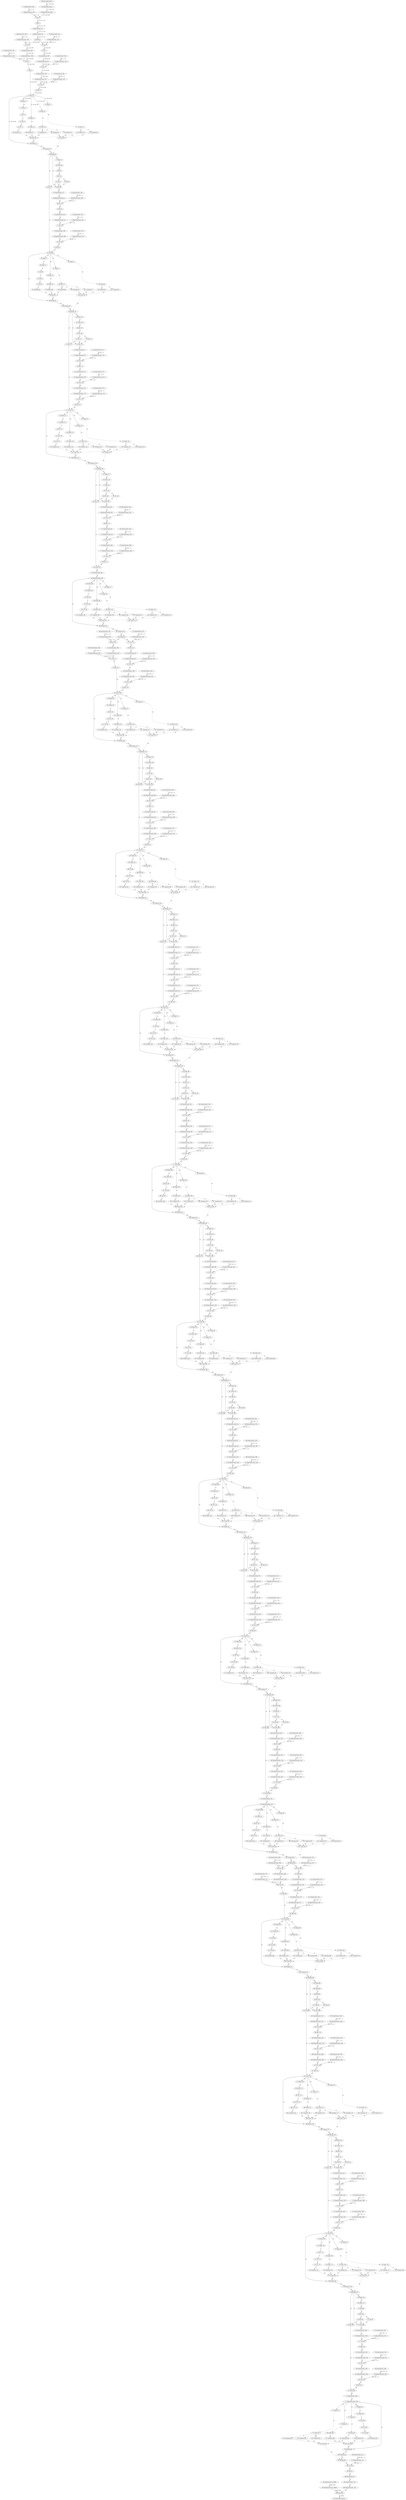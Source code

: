 strict digraph  {
"0 QuantizeLinear_1346" [id=0, type=QuantizeLinear];
"1 DequantizeLinear_1346" [id=1, type=DequantizeLinear];
"2 QuantizeLinear_input.1" [id=2, type=QuantizeLinear];
"3 DequantizeLinear_input.1" [id=3, type=DequantizeLinear];
"4 Conv_0" [id=4, type=Conv];
"5 Relu_1" [id=5, type=Relu];
"6 QuantizeLinear_341" [id=6, type=QuantizeLinear];
"7 DequantizeLinear_341" [id=7, type=DequantizeLinear];
"8 MaxPool_2" [id=8, type=MaxPool];
"9 QuantizeLinear_1349" [id=9, type=QuantizeLinear];
"10 DequantizeLinear_1349" [id=10, type=DequantizeLinear];
"11 Conv_3" [id=11, type=Conv];
"12 QuantizeLinear_1352" [id=12, type=QuantizeLinear];
"13 DequantizeLinear_1352" [id=13, type=DequantizeLinear];
"14 QuantizeLinear_1348" [id=14, type=QuantizeLinear];
"15 DequantizeLinear_1348" [id=15, type=DequantizeLinear];
"16 Conv_4" [id=16, type=Conv];
"17 Relu_5" [id=17, type=Relu];
"18 QuantizeLinear_1355" [id=18, type=QuantizeLinear];
"19 DequantizeLinear_1355" [id=19, type=DequantizeLinear];
"20 Conv_6" [id=20, type=Conv];
"21 Relu_7" [id=21, type=Relu];
"22 QuantizeLinear_1358" [id=22, type=QuantizeLinear];
"23 DequantizeLinear_1358" [id=23, type=DequantizeLinear];
"24 QuantizeLinear_350" [id=24, type=QuantizeLinear];
"25 DequantizeLinear_350" [id=25, type=DequantizeLinear];
"26 Conv_8" [id=26, type=Conv];
"27 QuantizeLinear_1361" [id=27, type=QuantizeLinear];
"28 DequantizeLinear_1361" [id=28, type=DequantizeLinear];
"29 QuantizeLinear_1357" [id=29, type=QuantizeLinear];
"30 DequantizeLinear_1357" [id=30, type=DequantizeLinear];
"31 Conv_9" [id=31, type=Conv];
"32 Relu_10" [id=32, type=Relu];
"33 Concat_11" [id=33, type=Concat];
"34 Shape_12" [id=34, type=Shape];
"35 Gather_14" [id=35, type=Gather];
"36 Shape_15" [id=36, type=Shape];
"37 Gather_17" [id=37, type=Gather];
"38 Shape_18" [id=38, type=Shape];
"39 Gather_20" [id=39, type=Gather];
"40 Shape_21" [id=40, type=Shape];
"41 Gather_23" [id=41, type=Gather];
"42 Div_25" [id=42, type=Div];
"43 Cast_26" [id=43, type=Cast];
"44 Cast_27" [id=44, type=Cast];
"45 Unsqueeze_29" [id=45, type=Unsqueeze];
"46 Unsqueeze_31" [id=46, type=Unsqueeze];
"47 Unsqueeze_33" [id=47, type=Unsqueeze];
"48 Unsqueeze_35" [id=48, type=Unsqueeze];
"49 Concat_36" [id=49, type=Concat];
"50 Reshape_37" [id=50, type=Reshape];
"51 Transpose_38" [id=51, type=Transpose];
"52 Unsqueeze_40" [id=52, type=Unsqueeze];
"53 Unsqueeze_42" [id=53, type=Unsqueeze];
"54 Unsqueeze_44" [id=54, type=Unsqueeze];
"55 Concat_45" [id=55, type=Concat];
"56 Reshape_46" [id=56, type=Reshape];
"57 Shape_47" [id=57, type=Shape];
"58 Gather_49" [id=58, type=Gather];
"59 Add_52" [id=59, type=Add];
"60 Div_54" [id=60, type=Div];
"61 Mul_56" [id=61, type=Mul];
"62 Slice_57" [id=62, type=Slice];
"63 Mul_59" [id=63, type=Mul];
"64 Slice_60" [id=64, type=Slice];
"65 QuantizeLinear_1364" [id=65, type=QuantizeLinear];
"66 DequantizeLinear_1364" [id=66, type=DequantizeLinear];
"67 QuantizeLinear_411" [id=67, type=QuantizeLinear];
"68 DequantizeLinear_411" [id=68, type=DequantizeLinear];
"69 Conv_61" [id=69, type=Conv];
"70 Relu_62" [id=70, type=Relu];
"71 QuantizeLinear_1367" [id=71, type=QuantizeLinear];
"72 DequantizeLinear_1367" [id=72, type=DequantizeLinear];
"73 QuantizeLinear_414" [id=73, type=QuantizeLinear];
"74 DequantizeLinear_414" [id=74, type=DequantizeLinear];
"75 Conv_63" [id=75, type=Conv];
"76 QuantizeLinear_1370" [id=76, type=QuantizeLinear];
"77 DequantizeLinear_1370" [id=77, type=DequantizeLinear];
"78 QuantizeLinear_1366" [id=78, type=QuantizeLinear];
"79 DequantizeLinear_1366" [id=79, type=DequantizeLinear];
"80 Conv_64" [id=80, type=Conv];
"81 Relu_65" [id=81, type=Relu];
"82 Concat_66" [id=82, type=Concat];
"83 Shape_67" [id=83, type=Shape];
"84 Gather_69" [id=84, type=Gather];
"85 Shape_70" [id=85, type=Shape];
"86 Gather_72" [id=86, type=Gather];
"87 Shape_73" [id=87, type=Shape];
"88 Gather_75" [id=88, type=Gather];
"89 Shape_76" [id=89, type=Shape];
"90 Gather_78" [id=90, type=Gather];
"91 Div_80" [id=91, type=Div];
"92 Cast_81" [id=92, type=Cast];
"93 Cast_82" [id=93, type=Cast];
"94 Unsqueeze_84" [id=94, type=Unsqueeze];
"95 Unsqueeze_86" [id=95, type=Unsqueeze];
"96 Unsqueeze_88" [id=96, type=Unsqueeze];
"97 Unsqueeze_90" [id=97, type=Unsqueeze];
"98 Concat_91" [id=98, type=Concat];
"99 Reshape_92" [id=99, type=Reshape];
"100 Transpose_93" [id=100, type=Transpose];
"101 Unsqueeze_95" [id=101, type=Unsqueeze];
"102 Unsqueeze_97" [id=102, type=Unsqueeze];
"103 Unsqueeze_99" [id=103, type=Unsqueeze];
"104 Concat_100" [id=104, type=Concat];
"105 Reshape_101" [id=105, type=Reshape];
"106 Shape_102" [id=106, type=Shape];
"107 Gather_104" [id=107, type=Gather];
"108 Add_107" [id=108, type=Add];
"109 Div_109" [id=109, type=Div];
"110 Mul_111" [id=110, type=Mul];
"111 Slice_112" [id=111, type=Slice];
"112 Mul_114" [id=112, type=Mul];
"113 Slice_115" [id=113, type=Slice];
"114 QuantizeLinear_1373" [id=114, type=QuantizeLinear];
"115 DequantizeLinear_1373" [id=115, type=DequantizeLinear];
"116 QuantizeLinear_475" [id=116, type=QuantizeLinear];
"117 DequantizeLinear_475" [id=117, type=DequantizeLinear];
"118 Conv_116" [id=118, type=Conv];
"119 Relu_117" [id=119, type=Relu];
"120 QuantizeLinear_1376" [id=120, type=QuantizeLinear];
"121 DequantizeLinear_1376" [id=121, type=DequantizeLinear];
"122 QuantizeLinear_478" [id=122, type=QuantizeLinear];
"123 DequantizeLinear_478" [id=123, type=DequantizeLinear];
"124 Conv_118" [id=124, type=Conv];
"125 QuantizeLinear_1379" [id=125, type=QuantizeLinear];
"126 DequantizeLinear_1379" [id=126, type=DequantizeLinear];
"127 QuantizeLinear_1375" [id=127, type=QuantizeLinear];
"128 DequantizeLinear_1375" [id=128, type=DequantizeLinear];
"129 Conv_119" [id=129, type=Conv];
"130 Relu_120" [id=130, type=Relu];
"131 Concat_121" [id=131, type=Concat];
"132 Shape_122" [id=132, type=Shape];
"133 Gather_124" [id=133, type=Gather];
"134 Shape_125" [id=134, type=Shape];
"135 Gather_127" [id=135, type=Gather];
"136 Shape_128" [id=136, type=Shape];
"137 Gather_130" [id=137, type=Gather];
"138 Shape_131" [id=138, type=Shape];
"139 Gather_133" [id=139, type=Gather];
"140 Div_135" [id=140, type=Div];
"141 Cast_136" [id=141, type=Cast];
"142 Cast_137" [id=142, type=Cast];
"143 Unsqueeze_139" [id=143, type=Unsqueeze];
"144 Unsqueeze_141" [id=144, type=Unsqueeze];
"145 Unsqueeze_143" [id=145, type=Unsqueeze];
"146 Unsqueeze_145" [id=146, type=Unsqueeze];
"147 Concat_146" [id=147, type=Concat];
"148 Reshape_147" [id=148, type=Reshape];
"149 Transpose_148" [id=149, type=Transpose];
"150 Unsqueeze_150" [id=150, type=Unsqueeze];
"151 Unsqueeze_152" [id=151, type=Unsqueeze];
"152 Unsqueeze_154" [id=152, type=Unsqueeze];
"153 Concat_155" [id=153, type=Concat];
"154 Reshape_156" [id=154, type=Reshape];
"155 Shape_157" [id=155, type=Shape];
"156 Gather_159" [id=156, type=Gather];
"157 Add_162" [id=157, type=Add];
"158 Div_164" [id=158, type=Div];
"159 Mul_166" [id=159, type=Mul];
"160 Slice_167" [id=160, type=Slice];
"161 Mul_169" [id=161, type=Mul];
"162 Slice_170" [id=162, type=Slice];
"163 QuantizeLinear_1382" [id=163, type=QuantizeLinear];
"164 DequantizeLinear_1382" [id=164, type=DequantizeLinear];
"165 QuantizeLinear_539" [id=165, type=QuantizeLinear];
"166 DequantizeLinear_539" [id=166, type=DequantizeLinear];
"167 Conv_171" [id=167, type=Conv];
"168 Relu_172" [id=168, type=Relu];
"169 QuantizeLinear_1385" [id=169, type=QuantizeLinear];
"170 DequantizeLinear_1385" [id=170, type=DequantizeLinear];
"171 QuantizeLinear_542" [id=171, type=QuantizeLinear];
"172 DequantizeLinear_542" [id=172, type=DequantizeLinear];
"173 Conv_173" [id=173, type=Conv];
"174 QuantizeLinear_1388" [id=174, type=QuantizeLinear];
"175 DequantizeLinear_1388" [id=175, type=DequantizeLinear];
"176 QuantizeLinear_1384" [id=176, type=QuantizeLinear];
"177 DequantizeLinear_1384" [id=177, type=DequantizeLinear];
"178 Conv_174" [id=178, type=Conv];
"179 Relu_175" [id=179, type=Relu];
"180 Concat_176" [id=180, type=Concat];
"181 QuantizeLinear_548" [id=181, type=QuantizeLinear];
"182 DequantizeLinear_548" [id=182, type=DequantizeLinear];
"183 Shape_177" [id=183, type=Shape];
"184 Gather_179" [id=184, type=Gather];
"185 Shape_180" [id=185, type=Shape];
"186 Gather_182" [id=186, type=Gather];
"187 Shape_183" [id=187, type=Shape];
"188 Gather_185" [id=188, type=Gather];
"189 Shape_186" [id=189, type=Shape];
"190 Gather_188" [id=190, type=Gather];
"191 Div_190" [id=191, type=Div];
"192 Cast_191" [id=192, type=Cast];
"193 Cast_192" [id=193, type=Cast];
"194 Unsqueeze_194" [id=194, type=Unsqueeze];
"195 Unsqueeze_196" [id=195, type=Unsqueeze];
"196 Unsqueeze_198" [id=196, type=Unsqueeze];
"197 Unsqueeze_200" [id=197, type=Unsqueeze];
"198 Concat_201" [id=198, type=Concat];
"199 Reshape_202" [id=199, type=Reshape];
"200 Transpose_203" [id=200, type=Transpose];
"201 Unsqueeze_205" [id=201, type=Unsqueeze];
"202 Unsqueeze_207" [id=202, type=Unsqueeze];
"203 Unsqueeze_209" [id=203, type=Unsqueeze];
"204 Concat_210" [id=204, type=Concat];
"205 Reshape_211" [id=205, type=Reshape];
"206 QuantizeLinear_1391" [id=206, type=QuantizeLinear];
"207 DequantizeLinear_1391" [id=207, type=DequantizeLinear];
"208 Conv_212" [id=208, type=Conv];
"209 QuantizeLinear_1394" [id=209, type=QuantizeLinear];
"210 DequantizeLinear_1394" [id=210, type=DequantizeLinear];
"211 QuantizeLinear_1390" [id=211, type=QuantizeLinear];
"212 DequantizeLinear_1390" [id=212, type=DequantizeLinear];
"213 Conv_213" [id=213, type=Conv];
"214 Relu_214" [id=214, type=Relu];
"215 QuantizeLinear_1397" [id=215, type=QuantizeLinear];
"216 DequantizeLinear_1397" [id=216, type=DequantizeLinear];
"217 Conv_215" [id=217, type=Conv];
"218 Relu_216" [id=218, type=Relu];
"219 QuantizeLinear_1400" [id=219, type=QuantizeLinear];
"220 DequantizeLinear_1400" [id=220, type=DequantizeLinear];
"221 QuantizeLinear_597" [id=221, type=QuantizeLinear];
"222 DequantizeLinear_597" [id=222, type=DequantizeLinear];
"223 Conv_217" [id=223, type=Conv];
"224 QuantizeLinear_1403" [id=224, type=QuantizeLinear];
"225 DequantizeLinear_1403" [id=225, type=DequantizeLinear];
"226 QuantizeLinear_1399" [id=226, type=QuantizeLinear];
"227 DequantizeLinear_1399" [id=227, type=DequantizeLinear];
"228 Conv_218" [id=228, type=Conv];
"229 Relu_219" [id=229, type=Relu];
"230 Concat_220" [id=230, type=Concat];
"231 Shape_221" [id=231, type=Shape];
"232 Gather_223" [id=232, type=Gather];
"233 Shape_224" [id=233, type=Shape];
"234 Gather_226" [id=234, type=Gather];
"235 Shape_227" [id=235, type=Shape];
"236 Gather_229" [id=236, type=Gather];
"237 Shape_230" [id=237, type=Shape];
"238 Gather_232" [id=238, type=Gather];
"239 Div_234" [id=239, type=Div];
"240 Cast_235" [id=240, type=Cast];
"241 Cast_236" [id=241, type=Cast];
"242 Unsqueeze_238" [id=242, type=Unsqueeze];
"243 Unsqueeze_240" [id=243, type=Unsqueeze];
"244 Unsqueeze_242" [id=244, type=Unsqueeze];
"245 Unsqueeze_244" [id=245, type=Unsqueeze];
"246 Concat_245" [id=246, type=Concat];
"247 Reshape_246" [id=247, type=Reshape];
"248 Transpose_247" [id=248, type=Transpose];
"249 Unsqueeze_249" [id=249, type=Unsqueeze];
"250 Unsqueeze_251" [id=250, type=Unsqueeze];
"251 Unsqueeze_253" [id=251, type=Unsqueeze];
"252 Concat_254" [id=252, type=Concat];
"253 Reshape_255" [id=253, type=Reshape];
"254 Shape_256" [id=254, type=Shape];
"255 Gather_258" [id=255, type=Gather];
"256 Add_261" [id=256, type=Add];
"257 Div_263" [id=257, type=Div];
"258 Mul_265" [id=258, type=Mul];
"259 Slice_266" [id=259, type=Slice];
"260 Mul_268" [id=260, type=Mul];
"261 Slice_269" [id=261, type=Slice];
"262 QuantizeLinear_1406" [id=262, type=QuantizeLinear];
"263 DequantizeLinear_1406" [id=263, type=DequantizeLinear];
"264 QuantizeLinear_658" [id=264, type=QuantizeLinear];
"265 DequantizeLinear_658" [id=265, type=DequantizeLinear];
"266 Conv_270" [id=266, type=Conv];
"267 Relu_271" [id=267, type=Relu];
"268 QuantizeLinear_1409" [id=268, type=QuantizeLinear];
"269 DequantizeLinear_1409" [id=269, type=DequantizeLinear];
"270 QuantizeLinear_661" [id=270, type=QuantizeLinear];
"271 DequantizeLinear_661" [id=271, type=DequantizeLinear];
"272 Conv_272" [id=272, type=Conv];
"273 QuantizeLinear_1412" [id=273, type=QuantizeLinear];
"274 DequantizeLinear_1412" [id=274, type=DequantizeLinear];
"275 QuantizeLinear_1408" [id=275, type=QuantizeLinear];
"276 DequantizeLinear_1408" [id=276, type=DequantizeLinear];
"277 Conv_273" [id=277, type=Conv];
"278 Relu_274" [id=278, type=Relu];
"279 Concat_275" [id=279, type=Concat];
"280 Shape_276" [id=280, type=Shape];
"281 Gather_278" [id=281, type=Gather];
"282 Shape_279" [id=282, type=Shape];
"283 Gather_281" [id=283, type=Gather];
"284 Shape_282" [id=284, type=Shape];
"285 Gather_284" [id=285, type=Gather];
"286 Shape_285" [id=286, type=Shape];
"287 Gather_287" [id=287, type=Gather];
"288 Div_289" [id=288, type=Div];
"289 Cast_290" [id=289, type=Cast];
"290 Cast_291" [id=290, type=Cast];
"291 Unsqueeze_293" [id=291, type=Unsqueeze];
"292 Unsqueeze_295" [id=292, type=Unsqueeze];
"293 Unsqueeze_297" [id=293, type=Unsqueeze];
"294 Unsqueeze_299" [id=294, type=Unsqueeze];
"295 Concat_300" [id=295, type=Concat];
"296 Reshape_301" [id=296, type=Reshape];
"297 Transpose_302" [id=297, type=Transpose];
"298 Unsqueeze_304" [id=298, type=Unsqueeze];
"299 Unsqueeze_306" [id=299, type=Unsqueeze];
"300 Unsqueeze_308" [id=300, type=Unsqueeze];
"301 Concat_309" [id=301, type=Concat];
"302 Reshape_310" [id=302, type=Reshape];
"303 Shape_311" [id=303, type=Shape];
"304 Gather_313" [id=304, type=Gather];
"305 Add_316" [id=305, type=Add];
"306 Div_318" [id=306, type=Div];
"307 Mul_320" [id=307, type=Mul];
"308 Slice_321" [id=308, type=Slice];
"309 Mul_323" [id=309, type=Mul];
"310 Slice_324" [id=310, type=Slice];
"311 QuantizeLinear_1415" [id=311, type=QuantizeLinear];
"312 DequantizeLinear_1415" [id=312, type=DequantizeLinear];
"313 QuantizeLinear_722" [id=313, type=QuantizeLinear];
"314 DequantizeLinear_722" [id=314, type=DequantizeLinear];
"315 Conv_325" [id=315, type=Conv];
"316 Relu_326" [id=316, type=Relu];
"317 QuantizeLinear_1418" [id=317, type=QuantizeLinear];
"318 DequantizeLinear_1418" [id=318, type=DequantizeLinear];
"319 QuantizeLinear_725" [id=319, type=QuantizeLinear];
"320 DequantizeLinear_725" [id=320, type=DequantizeLinear];
"321 Conv_327" [id=321, type=Conv];
"322 QuantizeLinear_1421" [id=322, type=QuantizeLinear];
"323 DequantizeLinear_1421" [id=323, type=DequantizeLinear];
"324 QuantizeLinear_1417" [id=324, type=QuantizeLinear];
"325 DequantizeLinear_1417" [id=325, type=DequantizeLinear];
"326 Conv_328" [id=326, type=Conv];
"327 Relu_329" [id=327, type=Relu];
"328 Concat_330" [id=328, type=Concat];
"329 Shape_331" [id=329, type=Shape];
"330 Gather_333" [id=330, type=Gather];
"331 Shape_334" [id=331, type=Shape];
"332 Gather_336" [id=332, type=Gather];
"333 Shape_337" [id=333, type=Shape];
"334 Gather_339" [id=334, type=Gather];
"335 Shape_340" [id=335, type=Shape];
"336 Gather_342" [id=336, type=Gather];
"337 Div_344" [id=337, type=Div];
"338 Cast_345" [id=338, type=Cast];
"339 Cast_346" [id=339, type=Cast];
"340 Unsqueeze_348" [id=340, type=Unsqueeze];
"341 Unsqueeze_350" [id=341, type=Unsqueeze];
"342 Unsqueeze_352" [id=342, type=Unsqueeze];
"343 Unsqueeze_354" [id=343, type=Unsqueeze];
"344 Concat_355" [id=344, type=Concat];
"345 Reshape_356" [id=345, type=Reshape];
"346 Transpose_357" [id=346, type=Transpose];
"347 Unsqueeze_359" [id=347, type=Unsqueeze];
"348 Unsqueeze_361" [id=348, type=Unsqueeze];
"349 Unsqueeze_363" [id=349, type=Unsqueeze];
"350 Concat_364" [id=350, type=Concat];
"351 Reshape_365" [id=351, type=Reshape];
"352 Shape_366" [id=352, type=Shape];
"353 Gather_368" [id=353, type=Gather];
"354 Add_371" [id=354, type=Add];
"355 Div_373" [id=355, type=Div];
"356 Mul_375" [id=356, type=Mul];
"357 Slice_376" [id=357, type=Slice];
"358 Mul_378" [id=358, type=Mul];
"359 Slice_379" [id=359, type=Slice];
"360 QuantizeLinear_1424" [id=360, type=QuantizeLinear];
"361 DequantizeLinear_1424" [id=361, type=DequantizeLinear];
"362 QuantizeLinear_786" [id=362, type=QuantizeLinear];
"363 DequantizeLinear_786" [id=363, type=DequantizeLinear];
"364 Conv_380" [id=364, type=Conv];
"365 Relu_381" [id=365, type=Relu];
"366 QuantizeLinear_1427" [id=366, type=QuantizeLinear];
"367 DequantizeLinear_1427" [id=367, type=DequantizeLinear];
"368 QuantizeLinear_789" [id=368, type=QuantizeLinear];
"369 DequantizeLinear_789" [id=369, type=DequantizeLinear];
"370 Conv_382" [id=370, type=Conv];
"371 QuantizeLinear_1430" [id=371, type=QuantizeLinear];
"372 DequantizeLinear_1430" [id=372, type=DequantizeLinear];
"373 QuantizeLinear_1426" [id=373, type=QuantizeLinear];
"374 DequantizeLinear_1426" [id=374, type=DequantizeLinear];
"375 Conv_383" [id=375, type=Conv];
"376 Relu_384" [id=376, type=Relu];
"377 Concat_385" [id=377, type=Concat];
"378 Shape_386" [id=378, type=Shape];
"379 Gather_388" [id=379, type=Gather];
"380 Shape_389" [id=380, type=Shape];
"381 Gather_391" [id=381, type=Gather];
"382 Shape_392" [id=382, type=Shape];
"383 Gather_394" [id=383, type=Gather];
"384 Shape_395" [id=384, type=Shape];
"385 Gather_397" [id=385, type=Gather];
"386 Div_399" [id=386, type=Div];
"387 Cast_400" [id=387, type=Cast];
"388 Cast_401" [id=388, type=Cast];
"389 Unsqueeze_403" [id=389, type=Unsqueeze];
"390 Unsqueeze_405" [id=390, type=Unsqueeze];
"391 Unsqueeze_407" [id=391, type=Unsqueeze];
"392 Unsqueeze_409" [id=392, type=Unsqueeze];
"393 Concat_410" [id=393, type=Concat];
"394 Reshape_411" [id=394, type=Reshape];
"395 Transpose_412" [id=395, type=Transpose];
"396 Unsqueeze_414" [id=396, type=Unsqueeze];
"397 Unsqueeze_416" [id=397, type=Unsqueeze];
"398 Unsqueeze_418" [id=398, type=Unsqueeze];
"399 Concat_419" [id=399, type=Concat];
"400 Reshape_420" [id=400, type=Reshape];
"401 Shape_421" [id=401, type=Shape];
"402 Gather_423" [id=402, type=Gather];
"403 Add_426" [id=403, type=Add];
"404 Div_428" [id=404, type=Div];
"405 Mul_430" [id=405, type=Mul];
"406 Slice_431" [id=406, type=Slice];
"407 Mul_433" [id=407, type=Mul];
"408 Slice_434" [id=408, type=Slice];
"409 QuantizeLinear_1433" [id=409, type=QuantizeLinear];
"410 DequantizeLinear_1433" [id=410, type=DequantizeLinear];
"411 QuantizeLinear_850" [id=411, type=QuantizeLinear];
"412 DequantizeLinear_850" [id=412, type=DequantizeLinear];
"413 Conv_435" [id=413, type=Conv];
"414 Relu_436" [id=414, type=Relu];
"415 QuantizeLinear_1436" [id=415, type=QuantizeLinear];
"416 DequantizeLinear_1436" [id=416, type=DequantizeLinear];
"417 QuantizeLinear_853" [id=417, type=QuantizeLinear];
"418 DequantizeLinear_853" [id=418, type=DequantizeLinear];
"419 Conv_437" [id=419, type=Conv];
"420 QuantizeLinear_1439" [id=420, type=QuantizeLinear];
"421 DequantizeLinear_1439" [id=421, type=DequantizeLinear];
"422 QuantizeLinear_1435" [id=422, type=QuantizeLinear];
"423 DequantizeLinear_1435" [id=423, type=DequantizeLinear];
"424 Conv_438" [id=424, type=Conv];
"425 Relu_439" [id=425, type=Relu];
"426 Concat_440" [id=426, type=Concat];
"427 Shape_441" [id=427, type=Shape];
"428 Gather_443" [id=428, type=Gather];
"429 Shape_444" [id=429, type=Shape];
"430 Gather_446" [id=430, type=Gather];
"431 Shape_447" [id=431, type=Shape];
"432 Gather_449" [id=432, type=Gather];
"433 Shape_450" [id=433, type=Shape];
"434 Gather_452" [id=434, type=Gather];
"435 Div_454" [id=435, type=Div];
"436 Cast_455" [id=436, type=Cast];
"437 Cast_456" [id=437, type=Cast];
"438 Unsqueeze_458" [id=438, type=Unsqueeze];
"439 Unsqueeze_460" [id=439, type=Unsqueeze];
"440 Unsqueeze_462" [id=440, type=Unsqueeze];
"441 Unsqueeze_464" [id=441, type=Unsqueeze];
"442 Concat_465" [id=442, type=Concat];
"443 Reshape_466" [id=443, type=Reshape];
"444 Transpose_467" [id=444, type=Transpose];
"445 Unsqueeze_469" [id=445, type=Unsqueeze];
"446 Unsqueeze_471" [id=446, type=Unsqueeze];
"447 Unsqueeze_473" [id=447, type=Unsqueeze];
"448 Concat_474" [id=448, type=Concat];
"449 Reshape_475" [id=449, type=Reshape];
"450 Shape_476" [id=450, type=Shape];
"451 Gather_478" [id=451, type=Gather];
"452 Add_481" [id=452, type=Add];
"453 Div_483" [id=453, type=Div];
"454 Mul_485" [id=454, type=Mul];
"455 Slice_486" [id=455, type=Slice];
"456 Mul_488" [id=456, type=Mul];
"457 Slice_489" [id=457, type=Slice];
"458 QuantizeLinear_1442" [id=458, type=QuantizeLinear];
"459 DequantizeLinear_1442" [id=459, type=DequantizeLinear];
"460 QuantizeLinear_914" [id=460, type=QuantizeLinear];
"461 DequantizeLinear_914" [id=461, type=DequantizeLinear];
"462 Conv_490" [id=462, type=Conv];
"463 Relu_491" [id=463, type=Relu];
"464 QuantizeLinear_1445" [id=464, type=QuantizeLinear];
"465 DequantizeLinear_1445" [id=465, type=DequantizeLinear];
"466 QuantizeLinear_917" [id=466, type=QuantizeLinear];
"467 DequantizeLinear_917" [id=467, type=DequantizeLinear];
"468 Conv_492" [id=468, type=Conv];
"469 QuantizeLinear_1448" [id=469, type=QuantizeLinear];
"470 DequantizeLinear_1448" [id=470, type=DequantizeLinear];
"471 QuantizeLinear_1444" [id=471, type=QuantizeLinear];
"472 DequantizeLinear_1444" [id=472, type=DequantizeLinear];
"473 Conv_493" [id=473, type=Conv];
"474 Relu_494" [id=474, type=Relu];
"475 Concat_495" [id=475, type=Concat];
"476 Shape_496" [id=476, type=Shape];
"477 Gather_498" [id=477, type=Gather];
"478 Shape_499" [id=478, type=Shape];
"479 Gather_501" [id=479, type=Gather];
"480 Shape_502" [id=480, type=Shape];
"481 Gather_504" [id=481, type=Gather];
"482 Shape_505" [id=482, type=Shape];
"483 Gather_507" [id=483, type=Gather];
"484 Div_509" [id=484, type=Div];
"485 Cast_510" [id=485, type=Cast];
"486 Cast_511" [id=486, type=Cast];
"487 Unsqueeze_513" [id=487, type=Unsqueeze];
"488 Unsqueeze_515" [id=488, type=Unsqueeze];
"489 Unsqueeze_517" [id=489, type=Unsqueeze];
"490 Unsqueeze_519" [id=490, type=Unsqueeze];
"491 Concat_520" [id=491, type=Concat];
"492 Reshape_521" [id=492, type=Reshape];
"493 Transpose_522" [id=493, type=Transpose];
"494 Unsqueeze_524" [id=494, type=Unsqueeze];
"495 Unsqueeze_526" [id=495, type=Unsqueeze];
"496 Unsqueeze_528" [id=496, type=Unsqueeze];
"497 Concat_529" [id=497, type=Concat];
"498 Reshape_530" [id=498, type=Reshape];
"499 Shape_531" [id=499, type=Shape];
"500 Gather_533" [id=500, type=Gather];
"501 Add_536" [id=501, type=Add];
"502 Div_538" [id=502, type=Div];
"503 Mul_540" [id=503, type=Mul];
"504 Slice_541" [id=504, type=Slice];
"505 Mul_543" [id=505, type=Mul];
"506 Slice_544" [id=506, type=Slice];
"507 QuantizeLinear_1451" [id=507, type=QuantizeLinear];
"508 DequantizeLinear_1451" [id=508, type=DequantizeLinear];
"509 QuantizeLinear_978" [id=509, type=QuantizeLinear];
"510 DequantizeLinear_978" [id=510, type=DequantizeLinear];
"511 Conv_545" [id=511, type=Conv];
"512 Relu_546" [id=512, type=Relu];
"513 QuantizeLinear_1454" [id=513, type=QuantizeLinear];
"514 DequantizeLinear_1454" [id=514, type=DequantizeLinear];
"515 QuantizeLinear_981" [id=515, type=QuantizeLinear];
"516 DequantizeLinear_981" [id=516, type=DequantizeLinear];
"517 Conv_547" [id=517, type=Conv];
"518 QuantizeLinear_1457" [id=518, type=QuantizeLinear];
"519 DequantizeLinear_1457" [id=519, type=DequantizeLinear];
"520 QuantizeLinear_1453" [id=520, type=QuantizeLinear];
"521 DequantizeLinear_1453" [id=521, type=DequantizeLinear];
"522 Conv_548" [id=522, type=Conv];
"523 Relu_549" [id=523, type=Relu];
"524 Concat_550" [id=524, type=Concat];
"525 Shape_551" [id=525, type=Shape];
"526 Gather_553" [id=526, type=Gather];
"527 Shape_554" [id=527, type=Shape];
"528 Gather_556" [id=528, type=Gather];
"529 Shape_557" [id=529, type=Shape];
"530 Gather_559" [id=530, type=Gather];
"531 Shape_560" [id=531, type=Shape];
"532 Gather_562" [id=532, type=Gather];
"533 Div_564" [id=533, type=Div];
"534 Cast_565" [id=534, type=Cast];
"535 Cast_566" [id=535, type=Cast];
"536 Unsqueeze_568" [id=536, type=Unsqueeze];
"537 Unsqueeze_570" [id=537, type=Unsqueeze];
"538 Unsqueeze_572" [id=538, type=Unsqueeze];
"539 Unsqueeze_574" [id=539, type=Unsqueeze];
"540 Concat_575" [id=540, type=Concat];
"541 Reshape_576" [id=541, type=Reshape];
"542 Transpose_577" [id=542, type=Transpose];
"543 Unsqueeze_579" [id=543, type=Unsqueeze];
"544 Unsqueeze_581" [id=544, type=Unsqueeze];
"545 Unsqueeze_583" [id=545, type=Unsqueeze];
"546 Concat_584" [id=546, type=Concat];
"547 Reshape_585" [id=547, type=Reshape];
"548 Shape_586" [id=548, type=Shape];
"549 Gather_588" [id=549, type=Gather];
"550 Add_591" [id=550, type=Add];
"551 Div_593" [id=551, type=Div];
"552 Mul_595" [id=552, type=Mul];
"553 Slice_596" [id=553, type=Slice];
"554 Mul_598" [id=554, type=Mul];
"555 Slice_599" [id=555, type=Slice];
"556 QuantizeLinear_1460" [id=556, type=QuantizeLinear];
"557 DequantizeLinear_1460" [id=557, type=DequantizeLinear];
"558 QuantizeLinear_1042" [id=558, type=QuantizeLinear];
"559 DequantizeLinear_1042" [id=559, type=DequantizeLinear];
"560 Conv_600" [id=560, type=Conv];
"561 Relu_601" [id=561, type=Relu];
"562 QuantizeLinear_1463" [id=562, type=QuantizeLinear];
"563 DequantizeLinear_1463" [id=563, type=DequantizeLinear];
"564 QuantizeLinear_1045" [id=564, type=QuantizeLinear];
"565 DequantizeLinear_1045" [id=565, type=DequantizeLinear];
"566 Conv_602" [id=566, type=Conv];
"567 QuantizeLinear_1466" [id=567, type=QuantizeLinear];
"568 DequantizeLinear_1466" [id=568, type=DequantizeLinear];
"569 QuantizeLinear_1462" [id=569, type=QuantizeLinear];
"570 DequantizeLinear_1462" [id=570, type=DequantizeLinear];
"571 Conv_603" [id=571, type=Conv];
"572 Relu_604" [id=572, type=Relu];
"573 Concat_605" [id=573, type=Concat];
"574 QuantizeLinear_1051" [id=574, type=QuantizeLinear];
"575 DequantizeLinear_1051" [id=575, type=DequantizeLinear];
"576 Shape_606" [id=576, type=Shape];
"577 Gather_608" [id=577, type=Gather];
"578 Shape_609" [id=578, type=Shape];
"579 Gather_611" [id=579, type=Gather];
"580 Shape_612" [id=580, type=Shape];
"581 Gather_614" [id=581, type=Gather];
"582 Shape_615" [id=582, type=Shape];
"583 Gather_617" [id=583, type=Gather];
"584 Div_619" [id=584, type=Div];
"585 Cast_620" [id=585, type=Cast];
"586 Cast_621" [id=586, type=Cast];
"587 Unsqueeze_623" [id=587, type=Unsqueeze];
"588 Unsqueeze_625" [id=588, type=Unsqueeze];
"589 Unsqueeze_627" [id=589, type=Unsqueeze];
"590 Unsqueeze_629" [id=590, type=Unsqueeze];
"591 Concat_630" [id=591, type=Concat];
"592 Reshape_631" [id=592, type=Reshape];
"593 Transpose_632" [id=593, type=Transpose];
"594 Unsqueeze_634" [id=594, type=Unsqueeze];
"595 Unsqueeze_636" [id=595, type=Unsqueeze];
"596 Unsqueeze_638" [id=596, type=Unsqueeze];
"597 Concat_639" [id=597, type=Concat];
"598 Reshape_640" [id=598, type=Reshape];
"599 QuantizeLinear_1469" [id=599, type=QuantizeLinear];
"600 DequantizeLinear_1469" [id=600, type=DequantizeLinear];
"601 Conv_641" [id=601, type=Conv];
"602 QuantizeLinear_1472" [id=602, type=QuantizeLinear];
"603 DequantizeLinear_1472" [id=603, type=DequantizeLinear];
"604 QuantizeLinear_1468" [id=604, type=QuantizeLinear];
"605 DequantizeLinear_1468" [id=605, type=DequantizeLinear];
"606 Conv_642" [id=606, type=Conv];
"607 Relu_643" [id=607, type=Relu];
"608 QuantizeLinear_1475" [id=608, type=QuantizeLinear];
"609 DequantizeLinear_1475" [id=609, type=DequantizeLinear];
"610 Conv_644" [id=610, type=Conv];
"611 Relu_645" [id=611, type=Relu];
"612 QuantizeLinear_1478" [id=612, type=QuantizeLinear];
"613 DequantizeLinear_1478" [id=613, type=DequantizeLinear];
"614 QuantizeLinear_1100" [id=614, type=QuantizeLinear];
"615 DequantizeLinear_1100" [id=615, type=DequantizeLinear];
"616 Conv_646" [id=616, type=Conv];
"617 QuantizeLinear_1481" [id=617, type=QuantizeLinear];
"618 DequantizeLinear_1481" [id=618, type=DequantizeLinear];
"619 QuantizeLinear_1477" [id=619, type=QuantizeLinear];
"620 DequantizeLinear_1477" [id=620, type=DequantizeLinear];
"621 Conv_647" [id=621, type=Conv];
"622 Relu_648" [id=622, type=Relu];
"623 Concat_649" [id=623, type=Concat];
"624 Shape_650" [id=624, type=Shape];
"625 Gather_652" [id=625, type=Gather];
"626 Shape_653" [id=626, type=Shape];
"627 Gather_655" [id=627, type=Gather];
"628 Shape_656" [id=628, type=Shape];
"629 Gather_658" [id=629, type=Gather];
"630 Shape_659" [id=630, type=Shape];
"631 Gather_661" [id=631, type=Gather];
"632 Div_663" [id=632, type=Div];
"633 Cast_664" [id=633, type=Cast];
"634 Cast_665" [id=634, type=Cast];
"635 Unsqueeze_667" [id=635, type=Unsqueeze];
"636 Unsqueeze_669" [id=636, type=Unsqueeze];
"637 Unsqueeze_671" [id=637, type=Unsqueeze];
"638 Unsqueeze_673" [id=638, type=Unsqueeze];
"639 Concat_674" [id=639, type=Concat];
"640 Reshape_675" [id=640, type=Reshape];
"641 Transpose_676" [id=641, type=Transpose];
"642 Unsqueeze_678" [id=642, type=Unsqueeze];
"643 Unsqueeze_680" [id=643, type=Unsqueeze];
"644 Unsqueeze_682" [id=644, type=Unsqueeze];
"645 Concat_683" [id=645, type=Concat];
"646 Reshape_684" [id=646, type=Reshape];
"647 Shape_685" [id=647, type=Shape];
"648 Gather_687" [id=648, type=Gather];
"649 Add_690" [id=649, type=Add];
"650 Div_692" [id=650, type=Div];
"651 Mul_694" [id=651, type=Mul];
"652 Slice_695" [id=652, type=Slice];
"653 Mul_697" [id=653, type=Mul];
"654 Slice_698" [id=654, type=Slice];
"655 QuantizeLinear_1484" [id=655, type=QuantizeLinear];
"656 DequantizeLinear_1484" [id=656, type=DequantizeLinear];
"657 QuantizeLinear_1161" [id=657, type=QuantizeLinear];
"658 DequantizeLinear_1161" [id=658, type=DequantizeLinear];
"659 Conv_699" [id=659, type=Conv];
"660 Relu_700" [id=660, type=Relu];
"661 QuantizeLinear_1487" [id=661, type=QuantizeLinear];
"662 DequantizeLinear_1487" [id=662, type=DequantizeLinear];
"663 QuantizeLinear_1164" [id=663, type=QuantizeLinear];
"664 DequantizeLinear_1164" [id=664, type=DequantizeLinear];
"665 Conv_701" [id=665, type=Conv];
"666 QuantizeLinear_1490" [id=666, type=QuantizeLinear];
"667 DequantizeLinear_1490" [id=667, type=DequantizeLinear];
"668 QuantizeLinear_1486" [id=668, type=QuantizeLinear];
"669 DequantizeLinear_1486" [id=669, type=DequantizeLinear];
"670 Conv_702" [id=670, type=Conv];
"671 Relu_703" [id=671, type=Relu];
"672 Concat_704" [id=672, type=Concat];
"673 Shape_705" [id=673, type=Shape];
"674 Gather_707" [id=674, type=Gather];
"675 Shape_708" [id=675, type=Shape];
"676 Gather_710" [id=676, type=Gather];
"677 Shape_711" [id=677, type=Shape];
"678 Gather_713" [id=678, type=Gather];
"679 Shape_714" [id=679, type=Shape];
"680 Gather_716" [id=680, type=Gather];
"681 Div_718" [id=681, type=Div];
"682 Cast_719" [id=682, type=Cast];
"683 Cast_720" [id=683, type=Cast];
"684 Unsqueeze_722" [id=684, type=Unsqueeze];
"685 Unsqueeze_724" [id=685, type=Unsqueeze];
"686 Unsqueeze_726" [id=686, type=Unsqueeze];
"687 Unsqueeze_728" [id=687, type=Unsqueeze];
"688 Concat_729" [id=688, type=Concat];
"689 Reshape_730" [id=689, type=Reshape];
"690 Transpose_731" [id=690, type=Transpose];
"691 Unsqueeze_733" [id=691, type=Unsqueeze];
"692 Unsqueeze_735" [id=692, type=Unsqueeze];
"693 Unsqueeze_737" [id=693, type=Unsqueeze];
"694 Concat_738" [id=694, type=Concat];
"695 Reshape_739" [id=695, type=Reshape];
"696 Shape_740" [id=696, type=Shape];
"697 Gather_742" [id=697, type=Gather];
"698 Add_745" [id=698, type=Add];
"699 Div_747" [id=699, type=Div];
"700 Mul_749" [id=700, type=Mul];
"701 Slice_750" [id=701, type=Slice];
"702 Mul_752" [id=702, type=Mul];
"703 Slice_753" [id=703, type=Slice];
"704 QuantizeLinear_1493" [id=704, type=QuantizeLinear];
"705 DequantizeLinear_1493" [id=705, type=DequantizeLinear];
"706 QuantizeLinear_1225" [id=706, type=QuantizeLinear];
"707 DequantizeLinear_1225" [id=707, type=DequantizeLinear];
"708 Conv_754" [id=708, type=Conv];
"709 Relu_755" [id=709, type=Relu];
"710 QuantizeLinear_1496" [id=710, type=QuantizeLinear];
"711 DequantizeLinear_1496" [id=711, type=DequantizeLinear];
"712 QuantizeLinear_1228" [id=712, type=QuantizeLinear];
"713 DequantizeLinear_1228" [id=713, type=DequantizeLinear];
"714 Conv_756" [id=714, type=Conv];
"715 QuantizeLinear_1499" [id=715, type=QuantizeLinear];
"716 DequantizeLinear_1499" [id=716, type=DequantizeLinear];
"717 QuantizeLinear_1495" [id=717, type=QuantizeLinear];
"718 DequantizeLinear_1495" [id=718, type=DequantizeLinear];
"719 Conv_757" [id=719, type=Conv];
"720 Relu_758" [id=720, type=Relu];
"721 Concat_759" [id=721, type=Concat];
"722 Shape_760" [id=722, type=Shape];
"723 Gather_762" [id=723, type=Gather];
"724 Shape_763" [id=724, type=Shape];
"725 Gather_765" [id=725, type=Gather];
"726 Shape_766" [id=726, type=Shape];
"727 Gather_768" [id=727, type=Gather];
"728 Shape_769" [id=728, type=Shape];
"729 Gather_771" [id=729, type=Gather];
"730 Div_773" [id=730, type=Div];
"731 Cast_774" [id=731, type=Cast];
"732 Cast_775" [id=732, type=Cast];
"733 Unsqueeze_777" [id=733, type=Unsqueeze];
"734 Unsqueeze_779" [id=734, type=Unsqueeze];
"735 Unsqueeze_781" [id=735, type=Unsqueeze];
"736 Unsqueeze_783" [id=736, type=Unsqueeze];
"737 Concat_784" [id=737, type=Concat];
"738 Reshape_785" [id=738, type=Reshape];
"739 Transpose_786" [id=739, type=Transpose];
"740 Unsqueeze_788" [id=740, type=Unsqueeze];
"741 Unsqueeze_790" [id=741, type=Unsqueeze];
"742 Unsqueeze_792" [id=742, type=Unsqueeze];
"743 Concat_793" [id=743, type=Concat];
"744 Reshape_794" [id=744, type=Reshape];
"745 Shape_795" [id=745, type=Shape];
"746 Gather_797" [id=746, type=Gather];
"747 Add_800" [id=747, type=Add];
"748 Div_802" [id=748, type=Div];
"749 Mul_804" [id=749, type=Mul];
"750 Slice_805" [id=750, type=Slice];
"751 Mul_807" [id=751, type=Mul];
"752 Slice_808" [id=752, type=Slice];
"753 QuantizeLinear_1502" [id=753, type=QuantizeLinear];
"754 DequantizeLinear_1502" [id=754, type=DequantizeLinear];
"755 QuantizeLinear_1289" [id=755, type=QuantizeLinear];
"756 DequantizeLinear_1289" [id=756, type=DequantizeLinear];
"757 Conv_809" [id=757, type=Conv];
"758 Relu_810" [id=758, type=Relu];
"759 QuantizeLinear_1505" [id=759, type=QuantizeLinear];
"760 DequantizeLinear_1505" [id=760, type=DequantizeLinear];
"761 QuantizeLinear_1292" [id=761, type=QuantizeLinear];
"762 DequantizeLinear_1292" [id=762, type=DequantizeLinear];
"763 Conv_811" [id=763, type=Conv];
"764 QuantizeLinear_1508" [id=764, type=QuantizeLinear];
"765 DequantizeLinear_1508" [id=765, type=DequantizeLinear];
"766 QuantizeLinear_1504" [id=766, type=QuantizeLinear];
"767 DequantizeLinear_1504" [id=767, type=DequantizeLinear];
"768 Conv_812" [id=768, type=Conv];
"769 Relu_813" [id=769, type=Relu];
"770 Concat_814" [id=770, type=Concat];
"771 QuantizeLinear_1298" [id=771, type=QuantizeLinear];
"772 DequantizeLinear_1298" [id=772, type=DequantizeLinear];
"773 Shape_815" [id=773, type=Shape];
"774 Gather_817" [id=774, type=Gather];
"775 Shape_818" [id=775, type=Shape];
"776 Gather_820" [id=776, type=Gather];
"777 Shape_821" [id=777, type=Shape];
"778 Gather_823" [id=778, type=Gather];
"779 Shape_824" [id=779, type=Shape];
"780 Gather_826" [id=780, type=Gather];
"781 Div_828" [id=781, type=Div];
"782 Cast_829" [id=782, type=Cast];
"783 Cast_830" [id=783, type=Cast];
"784 Unsqueeze_832" [id=784, type=Unsqueeze];
"785 Unsqueeze_834" [id=785, type=Unsqueeze];
"786 Unsqueeze_836" [id=786, type=Unsqueeze];
"787 Unsqueeze_838" [id=787, type=Unsqueeze];
"788 Concat_839" [id=788, type=Concat];
"789 Reshape_840" [id=789, type=Reshape];
"790 Transpose_841" [id=790, type=Transpose];
"791 Unsqueeze_843" [id=791, type=Unsqueeze];
"792 Unsqueeze_845" [id=792, type=Unsqueeze];
"793 Unsqueeze_847" [id=793, type=Unsqueeze];
"794 Concat_848" [id=794, type=Concat];
"795 Reshape_849" [id=795, type=Reshape];
"796 QuantizeLinear_1511" [id=796, type=QuantizeLinear];
"797 DequantizeLinear_1511" [id=797, type=DequantizeLinear];
"798 Conv_850" [id=798, type=Conv];
"799 Relu_851" [id=799, type=Relu];
"800 ReduceMean_852" [id=800, type=ReduceMean];
"801 QuantizeLinear_fc.weight" [id=801, type=QuantizeLinear];
"802 DequantizeLinear_fc.weight" [id=802, type=DequantizeLinear];
"803 QuantizeLinear_1343" [id=803, type=QuantizeLinear];
"804 DequantizeLinear_1343" [id=804, type=DequantizeLinear];
"805 Gemm_853" [id=805, type=Gemm];
"806 nncf_model_input_0" [id=806, type=nncf_model_input];
"807 nncf_model_output_0" [id=807, type=nncf_model_output];
"0 QuantizeLinear_1346" -> "1 DequantizeLinear_1346"  [label="[24, 3, 3, 3]", style=dashed];
"1 DequantizeLinear_1346" -> "4 Conv_0"  [label="[24, 3, 3, 3]", style=solid];
"2 QuantizeLinear_input.1" -> "3 DequantizeLinear_input.1"  [label="[1, 3, 224, 224]", style=dashed];
"3 DequantizeLinear_input.1" -> "4 Conv_0"  [label="[1, 3, 224, 224]", style=solid];
"4 Conv_0" -> "5 Relu_1"  [label="[1, 24, 112, 112]", style=solid];
"5 Relu_1" -> "6 QuantizeLinear_341"  [label="[1, 24, 112, 112]", style=solid];
"6 QuantizeLinear_341" -> "7 DequantizeLinear_341"  [label="[1, 24, 112, 112]", style=dashed];
"7 DequantizeLinear_341" -> "8 MaxPool_2"  [label="[1, 24, 112, 112]", style=solid];
"8 MaxPool_2" -> "11 Conv_3"  [label="[1, 24, 56, 56]", style=solid];
"8 MaxPool_2" -> "20 Conv_6"  [label="[1, 24, 56, 56]", style=solid];
"9 QuantizeLinear_1349" -> "10 DequantizeLinear_1349"  [label="[24, 1, 3, 3]", style=dashed];
"10 DequantizeLinear_1349" -> "11 Conv_3"  [label="[24, 1, 3, 3]", style=solid];
"11 Conv_3" -> "14 QuantizeLinear_1348"  [label="[1, 24, 28, 28]", style=solid];
"12 QuantizeLinear_1352" -> "13 DequantizeLinear_1352"  [label="[58, 24, 1, 1]", style=dashed];
"13 DequantizeLinear_1352" -> "16 Conv_4"  [label="[58, 24, 1, 1]", style=solid];
"14 QuantizeLinear_1348" -> "15 DequantizeLinear_1348"  [label="[1, 24, 28, 28]", style=dashed];
"15 DequantizeLinear_1348" -> "16 Conv_4"  [label="[1, 24, 28, 28]", style=solid];
"16 Conv_4" -> "17 Relu_5"  [label="[1, 58, 28, 28]", style=solid];
"17 Relu_5" -> "33 Concat_11"  [label="[1, 58, 28, 28]", style=solid];
"18 QuantizeLinear_1355" -> "19 DequantizeLinear_1355"  [label="[58, 24, 1, 1]", style=dashed];
"19 DequantizeLinear_1355" -> "20 Conv_6"  [label="[58, 24, 1, 1]", style=solid];
"20 Conv_6" -> "21 Relu_7"  [label="[1, 58, 56, 56]", style=solid];
"21 Relu_7" -> "24 QuantizeLinear_350"  [label="[1, 58, 56, 56]", style=solid];
"22 QuantizeLinear_1358" -> "23 DequantizeLinear_1358"  [label="[58, 1, 3, 3]", style=dashed];
"23 DequantizeLinear_1358" -> "26 Conv_8"  [label="[58, 1, 3, 3]", style=solid];
"24 QuantizeLinear_350" -> "25 DequantizeLinear_350"  [label="[1, 58, 56, 56]", style=dashed];
"25 DequantizeLinear_350" -> "26 Conv_8"  [label="[1, 58, 56, 56]", style=solid];
"26 Conv_8" -> "29 QuantizeLinear_1357"  [label="[1, 58, 28, 28]", style=solid];
"27 QuantizeLinear_1361" -> "28 DequantizeLinear_1361"  [label="[58, 58, 1, 1]", style=dashed];
"28 DequantizeLinear_1361" -> "31 Conv_9"  [label="[58, 58, 1, 1]", style=solid];
"29 QuantizeLinear_1357" -> "30 DequantizeLinear_1357"  [label="[1, 58, 28, 28]", style=dashed];
"30 DequantizeLinear_1357" -> "31 Conv_9"  [label="[1, 58, 28, 28]", style=solid];
"31 Conv_9" -> "32 Relu_10"  [label="[1, 58, 28, 28]", style=solid];
"32 Relu_10" -> "33 Concat_11"  [label="[1, 58, 28, 28]", style=solid];
"33 Concat_11" -> "34 Shape_12"  [label="[1, 116, 28, 28]", style=solid];
"33 Concat_11" -> "36 Shape_15"  [label="[1, 116, 28, 28]", style=solid];
"33 Concat_11" -> "38 Shape_18"  [label="[1, 116, 28, 28]", style=solid];
"33 Concat_11" -> "40 Shape_21"  [label="[1, 116, 28, 28]", style=solid];
"33 Concat_11" -> "50 Reshape_37"  [label="[1, 116, 28, 28]", style=solid];
"34 Shape_12" -> "35 Gather_14"  [label="[4]", style=dashed];
"35 Gather_14" -> "45 Unsqueeze_29"  [label="[]", style=dashed];
"35 Gather_14" -> "52 Unsqueeze_40"  [label="[]", style=dashed];
"36 Shape_15" -> "37 Gather_17"  [label="[4]", style=dashed];
"37 Gather_17" -> "42 Div_25"  [label="[]", style=dashed];
"38 Shape_18" -> "39 Gather_20"  [label="[4]", style=dashed];
"39 Gather_20" -> "47 Unsqueeze_33"  [label="[]", style=dashed];
"39 Gather_20" -> "53 Unsqueeze_42"  [label="[]", style=dashed];
"40 Shape_21" -> "41 Gather_23"  [label="[4]", style=dashed];
"41 Gather_23" -> "48 Unsqueeze_35"  [label="[]", style=dashed];
"41 Gather_23" -> "54 Unsqueeze_44"  [label="[]", style=dashed];
"42 Div_25" -> "43 Cast_26"  [label="[]", style=dashed];
"43 Cast_26" -> "44 Cast_27"  [label="[]", style=dashed];
"44 Cast_27" -> "46 Unsqueeze_31"  [label="[]", style=dashed];
"45 Unsqueeze_29" -> "49 Concat_36"  [label="[1]", style=dashed];
"46 Unsqueeze_31" -> "49 Concat_36"  [label="[1]", style=dashed];
"47 Unsqueeze_33" -> "49 Concat_36"  [label="[1]", style=dashed];
"48 Unsqueeze_35" -> "49 Concat_36"  [label="[1]", style=dashed];
"49 Concat_36" -> "50 Reshape_37"  [label="[5]", style=dashed];
"50 Reshape_37" -> "51 Transpose_38"  [label="[1]", style=solid];
"51 Transpose_38" -> "56 Reshape_46"  [label="[1]", style=solid];
"52 Unsqueeze_40" -> "55 Concat_45"  [label="[1]", style=dashed];
"53 Unsqueeze_42" -> "55 Concat_45"  [label="[1]", style=dashed];
"54 Unsqueeze_44" -> "55 Concat_45"  [label="[1]", style=dashed];
"55 Concat_45" -> "56 Reshape_46"  [label="[4]", style=dashed];
"56 Reshape_46" -> "57 Shape_47"  [label="[1]", style=solid];
"56 Reshape_46" -> "62 Slice_57"  [label="[1]", style=solid];
"56 Reshape_46" -> "64 Slice_60"  [label="[1]", style=solid];
"57 Shape_47" -> "58 Gather_49"  [label="[1]", style=dashed];
"58 Gather_49" -> "59 Add_52"  [label="[1]", style=dashed];
"59 Add_52" -> "60 Div_54"  [label="[1]", style=dashed];
"60 Div_54" -> "61 Mul_56"  [label="[1]", style=dashed];
"60 Div_54" -> "63 Mul_59"  [label="[1]", style=dashed];
"61 Mul_56" -> "62 Slice_57"  [label="[1]", style=dashed];
"61 Mul_56" -> "64 Slice_60"  [label="[1]", style=dashed];
"62 Slice_57" -> "82 Concat_66"  [label="[1]", style=solid];
"63 Mul_59" -> "64 Slice_60"  [label="[1]", style=dashed];
"64 Slice_60" -> "67 QuantizeLinear_411"  [label="[1]", style=solid];
"65 QuantizeLinear_1364" -> "66 DequantizeLinear_1364"  [label="[58, 58, 1, 1]", style=dashed];
"66 DequantizeLinear_1364" -> "69 Conv_61"  [label="[58, 58, 1, 1]", style=solid];
"67 QuantizeLinear_411" -> "68 DequantizeLinear_411"  [label="[1]", style=dashed];
"68 DequantizeLinear_411" -> "69 Conv_61"  [label="[1]", style=solid];
"69 Conv_61" -> "70 Relu_62"  [label="[1]", style=solid];
"70 Relu_62" -> "73 QuantizeLinear_414"  [label="[1]", style=solid];
"71 QuantizeLinear_1367" -> "72 DequantizeLinear_1367"  [label="[58, 1, 3, 3]", style=dashed];
"72 DequantizeLinear_1367" -> "75 Conv_63"  [label="[58, 1, 3, 3]", style=solid];
"73 QuantizeLinear_414" -> "74 DequantizeLinear_414"  [label="[1]", style=dashed];
"74 DequantizeLinear_414" -> "75 Conv_63"  [label="[1]", style=solid];
"75 Conv_63" -> "78 QuantizeLinear_1366"  [label="[1]", style=solid];
"76 QuantizeLinear_1370" -> "77 DequantizeLinear_1370"  [label="[58, 58, 1, 1]", style=dashed];
"77 DequantizeLinear_1370" -> "80 Conv_64"  [label="[58, 58, 1, 1]", style=solid];
"78 QuantizeLinear_1366" -> "79 DequantizeLinear_1366"  [label="[1]", style=dashed];
"79 DequantizeLinear_1366" -> "80 Conv_64"  [label="[1]", style=solid];
"80 Conv_64" -> "81 Relu_65"  [label="[1]", style=solid];
"81 Relu_65" -> "82 Concat_66"  [label="[1]", style=solid];
"82 Concat_66" -> "83 Shape_67"  [label="[1]", style=solid];
"82 Concat_66" -> "85 Shape_70"  [label="[1]", style=solid];
"82 Concat_66" -> "87 Shape_73"  [label="[1]", style=solid];
"82 Concat_66" -> "89 Shape_76"  [label="[1]", style=solid];
"82 Concat_66" -> "99 Reshape_92"  [label="[1]", style=solid];
"83 Shape_67" -> "84 Gather_69"  [label="[1]", style=dashed];
"84 Gather_69" -> "94 Unsqueeze_84"  [label="[]", style=dashed];
"84 Gather_69" -> "101 Unsqueeze_95"  [label="[]", style=dashed];
"85 Shape_70" -> "86 Gather_72"  [label="[1]", style=dashed];
"86 Gather_72" -> "91 Div_80"  [label="[]", style=dashed];
"87 Shape_73" -> "88 Gather_75"  [label="[1]", style=dashed];
"88 Gather_75" -> "96 Unsqueeze_88"  [label="[]", style=dashed];
"88 Gather_75" -> "102 Unsqueeze_97"  [label="[]", style=dashed];
"89 Shape_76" -> "90 Gather_78"  [label="[1]", style=dashed];
"90 Gather_78" -> "97 Unsqueeze_90"  [label="[]", style=dashed];
"90 Gather_78" -> "103 Unsqueeze_99"  [label="[]", style=dashed];
"91 Div_80" -> "92 Cast_81"  [label="[]", style=dashed];
"92 Cast_81" -> "93 Cast_82"  [label="[]", style=dashed];
"93 Cast_82" -> "95 Unsqueeze_86"  [label="[]", style=dashed];
"94 Unsqueeze_84" -> "98 Concat_91"  [label="[1]", style=dashed];
"95 Unsqueeze_86" -> "98 Concat_91"  [label="[1]", style=dashed];
"96 Unsqueeze_88" -> "98 Concat_91"  [label="[1]", style=dashed];
"97 Unsqueeze_90" -> "98 Concat_91"  [label="[1]", style=dashed];
"98 Concat_91" -> "99 Reshape_92"  [label="[5]", style=dashed];
"99 Reshape_92" -> "100 Transpose_93"  [label="[1]", style=solid];
"100 Transpose_93" -> "105 Reshape_101"  [label="[1]", style=solid];
"101 Unsqueeze_95" -> "104 Concat_100"  [label="[1]", style=dashed];
"102 Unsqueeze_97" -> "104 Concat_100"  [label="[1]", style=dashed];
"103 Unsqueeze_99" -> "104 Concat_100"  [label="[1]", style=dashed];
"104 Concat_100" -> "105 Reshape_101"  [label="[4]", style=dashed];
"105 Reshape_101" -> "106 Shape_102"  [label="[1]", style=solid];
"105 Reshape_101" -> "111 Slice_112"  [label="[1]", style=solid];
"105 Reshape_101" -> "113 Slice_115"  [label="[1]", style=solid];
"106 Shape_102" -> "107 Gather_104"  [label="[1]", style=dashed];
"107 Gather_104" -> "108 Add_107"  [label="[1]", style=dashed];
"108 Add_107" -> "109 Div_109"  [label="[1]", style=dashed];
"109 Div_109" -> "110 Mul_111"  [label="[1]", style=dashed];
"109 Div_109" -> "112 Mul_114"  [label="[1]", style=dashed];
"110 Mul_111" -> "111 Slice_112"  [label="[1]", style=dashed];
"110 Mul_111" -> "113 Slice_115"  [label="[1]", style=dashed];
"111 Slice_112" -> "131 Concat_121"  [label="[1]", style=solid];
"112 Mul_114" -> "113 Slice_115"  [label="[1]", style=dashed];
"113 Slice_115" -> "116 QuantizeLinear_475"  [label="[1]", style=solid];
"114 QuantizeLinear_1373" -> "115 DequantizeLinear_1373"  [label="[58, 58, 1, 1]", style=dashed];
"115 DequantizeLinear_1373" -> "118 Conv_116"  [label="[58, 58, 1, 1]", style=solid];
"116 QuantizeLinear_475" -> "117 DequantizeLinear_475"  [label="[1]", style=dashed];
"117 DequantizeLinear_475" -> "118 Conv_116"  [label="[1]", style=solid];
"118 Conv_116" -> "119 Relu_117"  [label="[1]", style=solid];
"119 Relu_117" -> "122 QuantizeLinear_478"  [label="[1]", style=solid];
"120 QuantizeLinear_1376" -> "121 DequantizeLinear_1376"  [label="[58, 1, 3, 3]", style=dashed];
"121 DequantizeLinear_1376" -> "124 Conv_118"  [label="[58, 1, 3, 3]", style=solid];
"122 QuantizeLinear_478" -> "123 DequantizeLinear_478"  [label="[1]", style=dashed];
"123 DequantizeLinear_478" -> "124 Conv_118"  [label="[1]", style=solid];
"124 Conv_118" -> "127 QuantizeLinear_1375"  [label="[1]", style=solid];
"125 QuantizeLinear_1379" -> "126 DequantizeLinear_1379"  [label="[58, 58, 1, 1]", style=dashed];
"126 DequantizeLinear_1379" -> "129 Conv_119"  [label="[58, 58, 1, 1]", style=solid];
"127 QuantizeLinear_1375" -> "128 DequantizeLinear_1375"  [label="[1]", style=dashed];
"128 DequantizeLinear_1375" -> "129 Conv_119"  [label="[1]", style=solid];
"129 Conv_119" -> "130 Relu_120"  [label="[1]", style=solid];
"130 Relu_120" -> "131 Concat_121"  [label="[1]", style=solid];
"131 Concat_121" -> "132 Shape_122"  [label="[1]", style=solid];
"131 Concat_121" -> "134 Shape_125"  [label="[1]", style=solid];
"131 Concat_121" -> "136 Shape_128"  [label="[1]", style=solid];
"131 Concat_121" -> "138 Shape_131"  [label="[1]", style=solid];
"131 Concat_121" -> "148 Reshape_147"  [label="[1]", style=solid];
"132 Shape_122" -> "133 Gather_124"  [label="[1]", style=dashed];
"133 Gather_124" -> "143 Unsqueeze_139"  [label="[]", style=dashed];
"133 Gather_124" -> "150 Unsqueeze_150"  [label="[]", style=dashed];
"134 Shape_125" -> "135 Gather_127"  [label="[1]", style=dashed];
"135 Gather_127" -> "140 Div_135"  [label="[]", style=dashed];
"136 Shape_128" -> "137 Gather_130"  [label="[1]", style=dashed];
"137 Gather_130" -> "145 Unsqueeze_143"  [label="[]", style=dashed];
"137 Gather_130" -> "151 Unsqueeze_152"  [label="[]", style=dashed];
"138 Shape_131" -> "139 Gather_133"  [label="[1]", style=dashed];
"139 Gather_133" -> "146 Unsqueeze_145"  [label="[]", style=dashed];
"139 Gather_133" -> "152 Unsqueeze_154"  [label="[]", style=dashed];
"140 Div_135" -> "141 Cast_136"  [label="[]", style=dashed];
"141 Cast_136" -> "142 Cast_137"  [label="[]", style=dashed];
"142 Cast_137" -> "144 Unsqueeze_141"  [label="[]", style=dashed];
"143 Unsqueeze_139" -> "147 Concat_146"  [label="[1]", style=dashed];
"144 Unsqueeze_141" -> "147 Concat_146"  [label="[1]", style=dashed];
"145 Unsqueeze_143" -> "147 Concat_146"  [label="[1]", style=dashed];
"146 Unsqueeze_145" -> "147 Concat_146"  [label="[1]", style=dashed];
"147 Concat_146" -> "148 Reshape_147"  [label="[5]", style=dashed];
"148 Reshape_147" -> "149 Transpose_148"  [label="[1]", style=solid];
"149 Transpose_148" -> "154 Reshape_156"  [label="[1]", style=solid];
"150 Unsqueeze_150" -> "153 Concat_155"  [label="[1]", style=dashed];
"151 Unsqueeze_152" -> "153 Concat_155"  [label="[1]", style=dashed];
"152 Unsqueeze_154" -> "153 Concat_155"  [label="[1]", style=dashed];
"153 Concat_155" -> "154 Reshape_156"  [label="[4]", style=dashed];
"154 Reshape_156" -> "155 Shape_157"  [label="[1]", style=solid];
"154 Reshape_156" -> "160 Slice_167"  [label="[1]", style=solid];
"154 Reshape_156" -> "162 Slice_170"  [label="[1]", style=solid];
"155 Shape_157" -> "156 Gather_159"  [label="[1]", style=dashed];
"156 Gather_159" -> "157 Add_162"  [label="[1]", style=dashed];
"157 Add_162" -> "158 Div_164"  [label="[1]", style=dashed];
"158 Div_164" -> "159 Mul_166"  [label="[1]", style=dashed];
"158 Div_164" -> "161 Mul_169"  [label="[1]", style=dashed];
"159 Mul_166" -> "160 Slice_167"  [label="[1]", style=dashed];
"159 Mul_166" -> "162 Slice_170"  [label="[1]", style=dashed];
"160 Slice_167" -> "180 Concat_176"  [label="[1]", style=solid];
"161 Mul_169" -> "162 Slice_170"  [label="[1]", style=dashed];
"162 Slice_170" -> "165 QuantizeLinear_539"  [label="[1]", style=solid];
"163 QuantizeLinear_1382" -> "164 DequantizeLinear_1382"  [label="[58, 58, 1, 1]", style=dashed];
"164 DequantizeLinear_1382" -> "167 Conv_171"  [label="[58, 58, 1, 1]", style=solid];
"165 QuantizeLinear_539" -> "166 DequantizeLinear_539"  [label="[1]", style=dashed];
"166 DequantizeLinear_539" -> "167 Conv_171"  [label="[1]", style=solid];
"167 Conv_171" -> "168 Relu_172"  [label="[1]", style=solid];
"168 Relu_172" -> "171 QuantizeLinear_542"  [label="[1]", style=solid];
"169 QuantizeLinear_1385" -> "170 DequantizeLinear_1385"  [label="[58, 1, 3, 3]", style=dashed];
"170 DequantizeLinear_1385" -> "173 Conv_173"  [label="[58, 1, 3, 3]", style=solid];
"171 QuantizeLinear_542" -> "172 DequantizeLinear_542"  [label="[1]", style=dashed];
"172 DequantizeLinear_542" -> "173 Conv_173"  [label="[1]", style=solid];
"173 Conv_173" -> "176 QuantizeLinear_1384"  [label="[1]", style=solid];
"174 QuantizeLinear_1388" -> "175 DequantizeLinear_1388"  [label="[58, 58, 1, 1]", style=dashed];
"175 DequantizeLinear_1388" -> "178 Conv_174"  [label="[58, 58, 1, 1]", style=solid];
"176 QuantizeLinear_1384" -> "177 DequantizeLinear_1384"  [label="[1]", style=dashed];
"177 DequantizeLinear_1384" -> "178 Conv_174"  [label="[1]", style=solid];
"178 Conv_174" -> "179 Relu_175"  [label="[1]", style=solid];
"179 Relu_175" -> "180 Concat_176"  [label="[1]", style=solid];
"180 Concat_176" -> "181 QuantizeLinear_548"  [label="[1]", style=solid];
"181 QuantizeLinear_548" -> "182 DequantizeLinear_548"  [label="[1]", style=dashed];
"182 DequantizeLinear_548" -> "183 Shape_177"  [label="[1]", style=solid];
"182 DequantizeLinear_548" -> "185 Shape_180"  [label="[1]", style=solid];
"182 DequantizeLinear_548" -> "187 Shape_183"  [label="[1]", style=solid];
"182 DequantizeLinear_548" -> "189 Shape_186"  [label="[1]", style=solid];
"182 DequantizeLinear_548" -> "199 Reshape_202"  [label="[1]", style=solid];
"183 Shape_177" -> "184 Gather_179"  [label="[1]", style=dashed];
"184 Gather_179" -> "194 Unsqueeze_194"  [label="[]", style=dashed];
"184 Gather_179" -> "201 Unsqueeze_205"  [label="[]", style=dashed];
"185 Shape_180" -> "186 Gather_182"  [label="[1]", style=dashed];
"186 Gather_182" -> "191 Div_190"  [label="[]", style=dashed];
"187 Shape_183" -> "188 Gather_185"  [label="[1]", style=dashed];
"188 Gather_185" -> "196 Unsqueeze_198"  [label="[]", style=dashed];
"188 Gather_185" -> "202 Unsqueeze_207"  [label="[]", style=dashed];
"189 Shape_186" -> "190 Gather_188"  [label="[1]", style=dashed];
"190 Gather_188" -> "197 Unsqueeze_200"  [label="[]", style=dashed];
"190 Gather_188" -> "203 Unsqueeze_209"  [label="[]", style=dashed];
"191 Div_190" -> "192 Cast_191"  [label="[]", style=dashed];
"192 Cast_191" -> "193 Cast_192"  [label="[]", style=dashed];
"193 Cast_192" -> "195 Unsqueeze_196"  [label="[]", style=dashed];
"194 Unsqueeze_194" -> "198 Concat_201"  [label="[1]", style=dashed];
"195 Unsqueeze_196" -> "198 Concat_201"  [label="[1]", style=dashed];
"196 Unsqueeze_198" -> "198 Concat_201"  [label="[1]", style=dashed];
"197 Unsqueeze_200" -> "198 Concat_201"  [label="[1]", style=dashed];
"198 Concat_201" -> "199 Reshape_202"  [label="[5]", style=dashed];
"199 Reshape_202" -> "200 Transpose_203"  [label="[1]", style=solid];
"200 Transpose_203" -> "205 Reshape_211"  [label="[1]", style=solid];
"201 Unsqueeze_205" -> "204 Concat_210"  [label="[1]", style=dashed];
"202 Unsqueeze_207" -> "204 Concat_210"  [label="[1]", style=dashed];
"203 Unsqueeze_209" -> "204 Concat_210"  [label="[1]", style=dashed];
"204 Concat_210" -> "205 Reshape_211"  [label="[4]", style=dashed];
"205 Reshape_211" -> "208 Conv_212"  [label="[1]", style=solid];
"205 Reshape_211" -> "217 Conv_215"  [label="[1]", style=solid];
"206 QuantizeLinear_1391" -> "207 DequantizeLinear_1391"  [label="[116, 1, 3, 3]", style=dashed];
"207 DequantizeLinear_1391" -> "208 Conv_212"  [label="[116, 1, 3, 3]", style=solid];
"208 Conv_212" -> "211 QuantizeLinear_1390"  [label="[1]", style=solid];
"209 QuantizeLinear_1394" -> "210 DequantizeLinear_1394"  [label="[116, 116, 1, 1]", style=dashed];
"210 DequantizeLinear_1394" -> "213 Conv_213"  [label="[116, 116, 1, 1]", style=solid];
"211 QuantizeLinear_1390" -> "212 DequantizeLinear_1390"  [label="[1]", style=dashed];
"212 DequantizeLinear_1390" -> "213 Conv_213"  [label="[1]", style=solid];
"213 Conv_213" -> "214 Relu_214"  [label="[1]", style=solid];
"214 Relu_214" -> "230 Concat_220"  [label="[1]", style=solid];
"215 QuantizeLinear_1397" -> "216 DequantizeLinear_1397"  [label="[116, 116, 1, 1]", style=dashed];
"216 DequantizeLinear_1397" -> "217 Conv_215"  [label="[116, 116, 1, 1]", style=solid];
"217 Conv_215" -> "218 Relu_216"  [label="[1]", style=solid];
"218 Relu_216" -> "221 QuantizeLinear_597"  [label="[1]", style=solid];
"219 QuantizeLinear_1400" -> "220 DequantizeLinear_1400"  [label="[116, 1, 3, 3]", style=dashed];
"220 DequantizeLinear_1400" -> "223 Conv_217"  [label="[116, 1, 3, 3]", style=solid];
"221 QuantizeLinear_597" -> "222 DequantizeLinear_597"  [label="[1]", style=dashed];
"222 DequantizeLinear_597" -> "223 Conv_217"  [label="[1]", style=solid];
"223 Conv_217" -> "226 QuantizeLinear_1399"  [label="[1]", style=solid];
"224 QuantizeLinear_1403" -> "225 DequantizeLinear_1403"  [label="[116, 116, 1, 1]", style=dashed];
"225 DequantizeLinear_1403" -> "228 Conv_218"  [label="[116, 116, 1, 1]", style=solid];
"226 QuantizeLinear_1399" -> "227 DequantizeLinear_1399"  [label="[1]", style=dashed];
"227 DequantizeLinear_1399" -> "228 Conv_218"  [label="[1]", style=solid];
"228 Conv_218" -> "229 Relu_219"  [label="[1]", style=solid];
"229 Relu_219" -> "230 Concat_220"  [label="[1]", style=solid];
"230 Concat_220" -> "231 Shape_221"  [label="[1]", style=solid];
"230 Concat_220" -> "233 Shape_224"  [label="[1]", style=solid];
"230 Concat_220" -> "235 Shape_227"  [label="[1]", style=solid];
"230 Concat_220" -> "237 Shape_230"  [label="[1]", style=solid];
"230 Concat_220" -> "247 Reshape_246"  [label="[1]", style=solid];
"231 Shape_221" -> "232 Gather_223"  [label="[1]", style=dashed];
"232 Gather_223" -> "242 Unsqueeze_238"  [label="[]", style=dashed];
"232 Gather_223" -> "249 Unsqueeze_249"  [label="[]", style=dashed];
"233 Shape_224" -> "234 Gather_226"  [label="[1]", style=dashed];
"234 Gather_226" -> "239 Div_234"  [label="[]", style=dashed];
"235 Shape_227" -> "236 Gather_229"  [label="[1]", style=dashed];
"236 Gather_229" -> "244 Unsqueeze_242"  [label="[]", style=dashed];
"236 Gather_229" -> "250 Unsqueeze_251"  [label="[]", style=dashed];
"237 Shape_230" -> "238 Gather_232"  [label="[1]", style=dashed];
"238 Gather_232" -> "245 Unsqueeze_244"  [label="[]", style=dashed];
"238 Gather_232" -> "251 Unsqueeze_253"  [label="[]", style=dashed];
"239 Div_234" -> "240 Cast_235"  [label="[]", style=dashed];
"240 Cast_235" -> "241 Cast_236"  [label="[]", style=dashed];
"241 Cast_236" -> "243 Unsqueeze_240"  [label="[]", style=dashed];
"242 Unsqueeze_238" -> "246 Concat_245"  [label="[1]", style=dashed];
"243 Unsqueeze_240" -> "246 Concat_245"  [label="[1]", style=dashed];
"244 Unsqueeze_242" -> "246 Concat_245"  [label="[1]", style=dashed];
"245 Unsqueeze_244" -> "246 Concat_245"  [label="[1]", style=dashed];
"246 Concat_245" -> "247 Reshape_246"  [label="[5]", style=dashed];
"247 Reshape_246" -> "248 Transpose_247"  [label="[1]", style=solid];
"248 Transpose_247" -> "253 Reshape_255"  [label="[1]", style=solid];
"249 Unsqueeze_249" -> "252 Concat_254"  [label="[1]", style=dashed];
"250 Unsqueeze_251" -> "252 Concat_254"  [label="[1]", style=dashed];
"251 Unsqueeze_253" -> "252 Concat_254"  [label="[1]", style=dashed];
"252 Concat_254" -> "253 Reshape_255"  [label="[4]", style=dashed];
"253 Reshape_255" -> "254 Shape_256"  [label="[1]", style=solid];
"253 Reshape_255" -> "259 Slice_266"  [label="[1]", style=solid];
"253 Reshape_255" -> "261 Slice_269"  [label="[1]", style=solid];
"254 Shape_256" -> "255 Gather_258"  [label="[1]", style=dashed];
"255 Gather_258" -> "256 Add_261"  [label="[1]", style=dashed];
"256 Add_261" -> "257 Div_263"  [label="[1]", style=dashed];
"257 Div_263" -> "258 Mul_265"  [label="[1]", style=dashed];
"257 Div_263" -> "260 Mul_268"  [label="[1]", style=dashed];
"258 Mul_265" -> "259 Slice_266"  [label="[1]", style=dashed];
"258 Mul_265" -> "261 Slice_269"  [label="[1]", style=dashed];
"259 Slice_266" -> "279 Concat_275"  [label="[1]", style=solid];
"260 Mul_268" -> "261 Slice_269"  [label="[1]", style=dashed];
"261 Slice_269" -> "264 QuantizeLinear_658"  [label="[1]", style=solid];
"262 QuantizeLinear_1406" -> "263 DequantizeLinear_1406"  [label="[116, 116, 1, 1]", style=dashed];
"263 DequantizeLinear_1406" -> "266 Conv_270"  [label="[116, 116, 1, 1]", style=solid];
"264 QuantizeLinear_658" -> "265 DequantizeLinear_658"  [label="[1]", style=dashed];
"265 DequantizeLinear_658" -> "266 Conv_270"  [label="[1]", style=solid];
"266 Conv_270" -> "267 Relu_271"  [label="[1]", style=solid];
"267 Relu_271" -> "270 QuantizeLinear_661"  [label="[1]", style=solid];
"268 QuantizeLinear_1409" -> "269 DequantizeLinear_1409"  [label="[116, 1, 3, 3]", style=dashed];
"269 DequantizeLinear_1409" -> "272 Conv_272"  [label="[116, 1, 3, 3]", style=solid];
"270 QuantizeLinear_661" -> "271 DequantizeLinear_661"  [label="[1]", style=dashed];
"271 DequantizeLinear_661" -> "272 Conv_272"  [label="[1]", style=solid];
"272 Conv_272" -> "275 QuantizeLinear_1408"  [label="[1]", style=solid];
"273 QuantizeLinear_1412" -> "274 DequantizeLinear_1412"  [label="[116, 116, 1, 1]", style=dashed];
"274 DequantizeLinear_1412" -> "277 Conv_273"  [label="[116, 116, 1, 1]", style=solid];
"275 QuantizeLinear_1408" -> "276 DequantizeLinear_1408"  [label="[1]", style=dashed];
"276 DequantizeLinear_1408" -> "277 Conv_273"  [label="[1]", style=solid];
"277 Conv_273" -> "278 Relu_274"  [label="[1]", style=solid];
"278 Relu_274" -> "279 Concat_275"  [label="[1]", style=solid];
"279 Concat_275" -> "280 Shape_276"  [label="[1]", style=solid];
"279 Concat_275" -> "282 Shape_279"  [label="[1]", style=solid];
"279 Concat_275" -> "284 Shape_282"  [label="[1]", style=solid];
"279 Concat_275" -> "286 Shape_285"  [label="[1]", style=solid];
"279 Concat_275" -> "296 Reshape_301"  [label="[1]", style=solid];
"280 Shape_276" -> "281 Gather_278"  [label="[1]", style=dashed];
"281 Gather_278" -> "291 Unsqueeze_293"  [label="[]", style=dashed];
"281 Gather_278" -> "298 Unsqueeze_304"  [label="[]", style=dashed];
"282 Shape_279" -> "283 Gather_281"  [label="[1]", style=dashed];
"283 Gather_281" -> "288 Div_289"  [label="[]", style=dashed];
"284 Shape_282" -> "285 Gather_284"  [label="[1]", style=dashed];
"285 Gather_284" -> "293 Unsqueeze_297"  [label="[]", style=dashed];
"285 Gather_284" -> "299 Unsqueeze_306"  [label="[]", style=dashed];
"286 Shape_285" -> "287 Gather_287"  [label="[1]", style=dashed];
"287 Gather_287" -> "294 Unsqueeze_299"  [label="[]", style=dashed];
"287 Gather_287" -> "300 Unsqueeze_308"  [label="[]", style=dashed];
"288 Div_289" -> "289 Cast_290"  [label="[]", style=dashed];
"289 Cast_290" -> "290 Cast_291"  [label="[]", style=dashed];
"290 Cast_291" -> "292 Unsqueeze_295"  [label="[]", style=dashed];
"291 Unsqueeze_293" -> "295 Concat_300"  [label="[1]", style=dashed];
"292 Unsqueeze_295" -> "295 Concat_300"  [label="[1]", style=dashed];
"293 Unsqueeze_297" -> "295 Concat_300"  [label="[1]", style=dashed];
"294 Unsqueeze_299" -> "295 Concat_300"  [label="[1]", style=dashed];
"295 Concat_300" -> "296 Reshape_301"  [label="[5]", style=dashed];
"296 Reshape_301" -> "297 Transpose_302"  [label="[1]", style=solid];
"297 Transpose_302" -> "302 Reshape_310"  [label="[1]", style=solid];
"298 Unsqueeze_304" -> "301 Concat_309"  [label="[1]", style=dashed];
"299 Unsqueeze_306" -> "301 Concat_309"  [label="[1]", style=dashed];
"300 Unsqueeze_308" -> "301 Concat_309"  [label="[1]", style=dashed];
"301 Concat_309" -> "302 Reshape_310"  [label="[4]", style=dashed];
"302 Reshape_310" -> "303 Shape_311"  [label="[1]", style=solid];
"302 Reshape_310" -> "308 Slice_321"  [label="[1]", style=solid];
"302 Reshape_310" -> "310 Slice_324"  [label="[1]", style=solid];
"303 Shape_311" -> "304 Gather_313"  [label="[1]", style=dashed];
"304 Gather_313" -> "305 Add_316"  [label="[1]", style=dashed];
"305 Add_316" -> "306 Div_318"  [label="[1]", style=dashed];
"306 Div_318" -> "307 Mul_320"  [label="[1]", style=dashed];
"306 Div_318" -> "309 Mul_323"  [label="[1]", style=dashed];
"307 Mul_320" -> "308 Slice_321"  [label="[1]", style=dashed];
"307 Mul_320" -> "310 Slice_324"  [label="[1]", style=dashed];
"308 Slice_321" -> "328 Concat_330"  [label="[1]", style=solid];
"309 Mul_323" -> "310 Slice_324"  [label="[1]", style=dashed];
"310 Slice_324" -> "313 QuantizeLinear_722"  [label="[1]", style=solid];
"311 QuantizeLinear_1415" -> "312 DequantizeLinear_1415"  [label="[116, 116, 1, 1]", style=dashed];
"312 DequantizeLinear_1415" -> "315 Conv_325"  [label="[116, 116, 1, 1]", style=solid];
"313 QuantizeLinear_722" -> "314 DequantizeLinear_722"  [label="[1]", style=dashed];
"314 DequantizeLinear_722" -> "315 Conv_325"  [label="[1]", style=solid];
"315 Conv_325" -> "316 Relu_326"  [label="[1]", style=solid];
"316 Relu_326" -> "319 QuantizeLinear_725"  [label="[1]", style=solid];
"317 QuantizeLinear_1418" -> "318 DequantizeLinear_1418"  [label="[116, 1, 3, 3]", style=dashed];
"318 DequantizeLinear_1418" -> "321 Conv_327"  [label="[116, 1, 3, 3]", style=solid];
"319 QuantizeLinear_725" -> "320 DequantizeLinear_725"  [label="[1]", style=dashed];
"320 DequantizeLinear_725" -> "321 Conv_327"  [label="[1]", style=solid];
"321 Conv_327" -> "324 QuantizeLinear_1417"  [label="[1]", style=solid];
"322 QuantizeLinear_1421" -> "323 DequantizeLinear_1421"  [label="[116, 116, 1, 1]", style=dashed];
"323 DequantizeLinear_1421" -> "326 Conv_328"  [label="[116, 116, 1, 1]", style=solid];
"324 QuantizeLinear_1417" -> "325 DequantizeLinear_1417"  [label="[1]", style=dashed];
"325 DequantizeLinear_1417" -> "326 Conv_328"  [label="[1]", style=solid];
"326 Conv_328" -> "327 Relu_329"  [label="[1]", style=solid];
"327 Relu_329" -> "328 Concat_330"  [label="[1]", style=solid];
"328 Concat_330" -> "329 Shape_331"  [label="[1]", style=solid];
"328 Concat_330" -> "331 Shape_334"  [label="[1]", style=solid];
"328 Concat_330" -> "333 Shape_337"  [label="[1]", style=solid];
"328 Concat_330" -> "335 Shape_340"  [label="[1]", style=solid];
"328 Concat_330" -> "345 Reshape_356"  [label="[1]", style=solid];
"329 Shape_331" -> "330 Gather_333"  [label="[1]", style=dashed];
"330 Gather_333" -> "340 Unsqueeze_348"  [label="[]", style=dashed];
"330 Gather_333" -> "347 Unsqueeze_359"  [label="[]", style=dashed];
"331 Shape_334" -> "332 Gather_336"  [label="[1]", style=dashed];
"332 Gather_336" -> "337 Div_344"  [label="[]", style=dashed];
"333 Shape_337" -> "334 Gather_339"  [label="[1]", style=dashed];
"334 Gather_339" -> "342 Unsqueeze_352"  [label="[]", style=dashed];
"334 Gather_339" -> "348 Unsqueeze_361"  [label="[]", style=dashed];
"335 Shape_340" -> "336 Gather_342"  [label="[1]", style=dashed];
"336 Gather_342" -> "343 Unsqueeze_354"  [label="[]", style=dashed];
"336 Gather_342" -> "349 Unsqueeze_363"  [label="[]", style=dashed];
"337 Div_344" -> "338 Cast_345"  [label="[]", style=dashed];
"338 Cast_345" -> "339 Cast_346"  [label="[]", style=dashed];
"339 Cast_346" -> "341 Unsqueeze_350"  [label="[]", style=dashed];
"340 Unsqueeze_348" -> "344 Concat_355"  [label="[1]", style=dashed];
"341 Unsqueeze_350" -> "344 Concat_355"  [label="[1]", style=dashed];
"342 Unsqueeze_352" -> "344 Concat_355"  [label="[1]", style=dashed];
"343 Unsqueeze_354" -> "344 Concat_355"  [label="[1]", style=dashed];
"344 Concat_355" -> "345 Reshape_356"  [label="[5]", style=dashed];
"345 Reshape_356" -> "346 Transpose_357"  [label="[1]", style=solid];
"346 Transpose_357" -> "351 Reshape_365"  [label="[1]", style=solid];
"347 Unsqueeze_359" -> "350 Concat_364"  [label="[1]", style=dashed];
"348 Unsqueeze_361" -> "350 Concat_364"  [label="[1]", style=dashed];
"349 Unsqueeze_363" -> "350 Concat_364"  [label="[1]", style=dashed];
"350 Concat_364" -> "351 Reshape_365"  [label="[4]", style=dashed];
"351 Reshape_365" -> "352 Shape_366"  [label="[1]", style=solid];
"351 Reshape_365" -> "357 Slice_376"  [label="[1]", style=solid];
"351 Reshape_365" -> "359 Slice_379"  [label="[1]", style=solid];
"352 Shape_366" -> "353 Gather_368"  [label="[1]", style=dashed];
"353 Gather_368" -> "354 Add_371"  [label="[1]", style=dashed];
"354 Add_371" -> "355 Div_373"  [label="[1]", style=dashed];
"355 Div_373" -> "356 Mul_375"  [label="[1]", style=dashed];
"355 Div_373" -> "358 Mul_378"  [label="[1]", style=dashed];
"356 Mul_375" -> "357 Slice_376"  [label="[1]", style=dashed];
"356 Mul_375" -> "359 Slice_379"  [label="[1]", style=dashed];
"357 Slice_376" -> "377 Concat_385"  [label="[1]", style=solid];
"358 Mul_378" -> "359 Slice_379"  [label="[1]", style=dashed];
"359 Slice_379" -> "362 QuantizeLinear_786"  [label="[1]", style=solid];
"360 QuantizeLinear_1424" -> "361 DequantizeLinear_1424"  [label="[116, 116, 1, 1]", style=dashed];
"361 DequantizeLinear_1424" -> "364 Conv_380"  [label="[116, 116, 1, 1]", style=solid];
"362 QuantizeLinear_786" -> "363 DequantizeLinear_786"  [label="[1]", style=dashed];
"363 DequantizeLinear_786" -> "364 Conv_380"  [label="[1]", style=solid];
"364 Conv_380" -> "365 Relu_381"  [label="[1]", style=solid];
"365 Relu_381" -> "368 QuantizeLinear_789"  [label="[1]", style=solid];
"366 QuantizeLinear_1427" -> "367 DequantizeLinear_1427"  [label="[116, 1, 3, 3]", style=dashed];
"367 DequantizeLinear_1427" -> "370 Conv_382"  [label="[116, 1, 3, 3]", style=solid];
"368 QuantizeLinear_789" -> "369 DequantizeLinear_789"  [label="[1]", style=dashed];
"369 DequantizeLinear_789" -> "370 Conv_382"  [label="[1]", style=solid];
"370 Conv_382" -> "373 QuantizeLinear_1426"  [label="[1]", style=solid];
"371 QuantizeLinear_1430" -> "372 DequantizeLinear_1430"  [label="[116, 116, 1, 1]", style=dashed];
"372 DequantizeLinear_1430" -> "375 Conv_383"  [label="[116, 116, 1, 1]", style=solid];
"373 QuantizeLinear_1426" -> "374 DequantizeLinear_1426"  [label="[1]", style=dashed];
"374 DequantizeLinear_1426" -> "375 Conv_383"  [label="[1]", style=solid];
"375 Conv_383" -> "376 Relu_384"  [label="[1]", style=solid];
"376 Relu_384" -> "377 Concat_385"  [label="[1]", style=solid];
"377 Concat_385" -> "378 Shape_386"  [label="[1]", style=solid];
"377 Concat_385" -> "380 Shape_389"  [label="[1]", style=solid];
"377 Concat_385" -> "382 Shape_392"  [label="[1]", style=solid];
"377 Concat_385" -> "384 Shape_395"  [label="[1]", style=solid];
"377 Concat_385" -> "394 Reshape_411"  [label="[1]", style=solid];
"378 Shape_386" -> "379 Gather_388"  [label="[1]", style=dashed];
"379 Gather_388" -> "389 Unsqueeze_403"  [label="[]", style=dashed];
"379 Gather_388" -> "396 Unsqueeze_414"  [label="[]", style=dashed];
"380 Shape_389" -> "381 Gather_391"  [label="[1]", style=dashed];
"381 Gather_391" -> "386 Div_399"  [label="[]", style=dashed];
"382 Shape_392" -> "383 Gather_394"  [label="[1]", style=dashed];
"383 Gather_394" -> "391 Unsqueeze_407"  [label="[]", style=dashed];
"383 Gather_394" -> "397 Unsqueeze_416"  [label="[]", style=dashed];
"384 Shape_395" -> "385 Gather_397"  [label="[1]", style=dashed];
"385 Gather_397" -> "392 Unsqueeze_409"  [label="[]", style=dashed];
"385 Gather_397" -> "398 Unsqueeze_418"  [label="[]", style=dashed];
"386 Div_399" -> "387 Cast_400"  [label="[]", style=dashed];
"387 Cast_400" -> "388 Cast_401"  [label="[]", style=dashed];
"388 Cast_401" -> "390 Unsqueeze_405"  [label="[]", style=dashed];
"389 Unsqueeze_403" -> "393 Concat_410"  [label="[1]", style=dashed];
"390 Unsqueeze_405" -> "393 Concat_410"  [label="[1]", style=dashed];
"391 Unsqueeze_407" -> "393 Concat_410"  [label="[1]", style=dashed];
"392 Unsqueeze_409" -> "393 Concat_410"  [label="[1]", style=dashed];
"393 Concat_410" -> "394 Reshape_411"  [label="[5]", style=dashed];
"394 Reshape_411" -> "395 Transpose_412"  [label="[1]", style=solid];
"395 Transpose_412" -> "400 Reshape_420"  [label="[1]", style=solid];
"396 Unsqueeze_414" -> "399 Concat_419"  [label="[1]", style=dashed];
"397 Unsqueeze_416" -> "399 Concat_419"  [label="[1]", style=dashed];
"398 Unsqueeze_418" -> "399 Concat_419"  [label="[1]", style=dashed];
"399 Concat_419" -> "400 Reshape_420"  [label="[4]", style=dashed];
"400 Reshape_420" -> "401 Shape_421"  [label="[1]", style=solid];
"400 Reshape_420" -> "406 Slice_431"  [label="[1]", style=solid];
"400 Reshape_420" -> "408 Slice_434"  [label="[1]", style=solid];
"401 Shape_421" -> "402 Gather_423"  [label="[1]", style=dashed];
"402 Gather_423" -> "403 Add_426"  [label="[1]", style=dashed];
"403 Add_426" -> "404 Div_428"  [label="[1]", style=dashed];
"404 Div_428" -> "405 Mul_430"  [label="[1]", style=dashed];
"404 Div_428" -> "407 Mul_433"  [label="[1]", style=dashed];
"405 Mul_430" -> "406 Slice_431"  [label="[1]", style=dashed];
"405 Mul_430" -> "408 Slice_434"  [label="[1]", style=dashed];
"406 Slice_431" -> "426 Concat_440"  [label="[1]", style=solid];
"407 Mul_433" -> "408 Slice_434"  [label="[1]", style=dashed];
"408 Slice_434" -> "411 QuantizeLinear_850"  [label="[1]", style=solid];
"409 QuantizeLinear_1433" -> "410 DequantizeLinear_1433"  [label="[116, 116, 1, 1]", style=dashed];
"410 DequantizeLinear_1433" -> "413 Conv_435"  [label="[116, 116, 1, 1]", style=solid];
"411 QuantizeLinear_850" -> "412 DequantizeLinear_850"  [label="[1]", style=dashed];
"412 DequantizeLinear_850" -> "413 Conv_435"  [label="[1]", style=solid];
"413 Conv_435" -> "414 Relu_436"  [label="[1]", style=solid];
"414 Relu_436" -> "417 QuantizeLinear_853"  [label="[1]", style=solid];
"415 QuantizeLinear_1436" -> "416 DequantizeLinear_1436"  [label="[116, 1, 3, 3]", style=dashed];
"416 DequantizeLinear_1436" -> "419 Conv_437"  [label="[116, 1, 3, 3]", style=solid];
"417 QuantizeLinear_853" -> "418 DequantizeLinear_853"  [label="[1]", style=dashed];
"418 DequantizeLinear_853" -> "419 Conv_437"  [label="[1]", style=solid];
"419 Conv_437" -> "422 QuantizeLinear_1435"  [label="[1]", style=solid];
"420 QuantizeLinear_1439" -> "421 DequantizeLinear_1439"  [label="[116, 116, 1, 1]", style=dashed];
"421 DequantizeLinear_1439" -> "424 Conv_438"  [label="[116, 116, 1, 1]", style=solid];
"422 QuantizeLinear_1435" -> "423 DequantizeLinear_1435"  [label="[1]", style=dashed];
"423 DequantizeLinear_1435" -> "424 Conv_438"  [label="[1]", style=solid];
"424 Conv_438" -> "425 Relu_439"  [label="[1]", style=solid];
"425 Relu_439" -> "426 Concat_440"  [label="[1]", style=solid];
"426 Concat_440" -> "427 Shape_441"  [label="[1]", style=solid];
"426 Concat_440" -> "429 Shape_444"  [label="[1]", style=solid];
"426 Concat_440" -> "431 Shape_447"  [label="[1]", style=solid];
"426 Concat_440" -> "433 Shape_450"  [label="[1]", style=solid];
"426 Concat_440" -> "443 Reshape_466"  [label="[1]", style=solid];
"427 Shape_441" -> "428 Gather_443"  [label="[1]", style=dashed];
"428 Gather_443" -> "438 Unsqueeze_458"  [label="[]", style=dashed];
"428 Gather_443" -> "445 Unsqueeze_469"  [label="[]", style=dashed];
"429 Shape_444" -> "430 Gather_446"  [label="[1]", style=dashed];
"430 Gather_446" -> "435 Div_454"  [label="[]", style=dashed];
"431 Shape_447" -> "432 Gather_449"  [label="[1]", style=dashed];
"432 Gather_449" -> "440 Unsqueeze_462"  [label="[]", style=dashed];
"432 Gather_449" -> "446 Unsqueeze_471"  [label="[]", style=dashed];
"433 Shape_450" -> "434 Gather_452"  [label="[1]", style=dashed];
"434 Gather_452" -> "441 Unsqueeze_464"  [label="[]", style=dashed];
"434 Gather_452" -> "447 Unsqueeze_473"  [label="[]", style=dashed];
"435 Div_454" -> "436 Cast_455"  [label="[]", style=dashed];
"436 Cast_455" -> "437 Cast_456"  [label="[]", style=dashed];
"437 Cast_456" -> "439 Unsqueeze_460"  [label="[]", style=dashed];
"438 Unsqueeze_458" -> "442 Concat_465"  [label="[1]", style=dashed];
"439 Unsqueeze_460" -> "442 Concat_465"  [label="[1]", style=dashed];
"440 Unsqueeze_462" -> "442 Concat_465"  [label="[1]", style=dashed];
"441 Unsqueeze_464" -> "442 Concat_465"  [label="[1]", style=dashed];
"442 Concat_465" -> "443 Reshape_466"  [label="[5]", style=dashed];
"443 Reshape_466" -> "444 Transpose_467"  [label="[1]", style=solid];
"444 Transpose_467" -> "449 Reshape_475"  [label="[1]", style=solid];
"445 Unsqueeze_469" -> "448 Concat_474"  [label="[1]", style=dashed];
"446 Unsqueeze_471" -> "448 Concat_474"  [label="[1]", style=dashed];
"447 Unsqueeze_473" -> "448 Concat_474"  [label="[1]", style=dashed];
"448 Concat_474" -> "449 Reshape_475"  [label="[4]", style=dashed];
"449 Reshape_475" -> "450 Shape_476"  [label="[1]", style=solid];
"449 Reshape_475" -> "455 Slice_486"  [label="[1]", style=solid];
"449 Reshape_475" -> "457 Slice_489"  [label="[1]", style=solid];
"450 Shape_476" -> "451 Gather_478"  [label="[1]", style=dashed];
"451 Gather_478" -> "452 Add_481"  [label="[1]", style=dashed];
"452 Add_481" -> "453 Div_483"  [label="[1]", style=dashed];
"453 Div_483" -> "454 Mul_485"  [label="[1]", style=dashed];
"453 Div_483" -> "456 Mul_488"  [label="[1]", style=dashed];
"454 Mul_485" -> "455 Slice_486"  [label="[1]", style=dashed];
"454 Mul_485" -> "457 Slice_489"  [label="[1]", style=dashed];
"455 Slice_486" -> "475 Concat_495"  [label="[1]", style=solid];
"456 Mul_488" -> "457 Slice_489"  [label="[1]", style=dashed];
"457 Slice_489" -> "460 QuantizeLinear_914"  [label="[1]", style=solid];
"458 QuantizeLinear_1442" -> "459 DequantizeLinear_1442"  [label="[116, 116, 1, 1]", style=dashed];
"459 DequantizeLinear_1442" -> "462 Conv_490"  [label="[116, 116, 1, 1]", style=solid];
"460 QuantizeLinear_914" -> "461 DequantizeLinear_914"  [label="[1]", style=dashed];
"461 DequantizeLinear_914" -> "462 Conv_490"  [label="[1]", style=solid];
"462 Conv_490" -> "463 Relu_491"  [label="[1]", style=solid];
"463 Relu_491" -> "466 QuantizeLinear_917"  [label="[1]", style=solid];
"464 QuantizeLinear_1445" -> "465 DequantizeLinear_1445"  [label="[116, 1, 3, 3]", style=dashed];
"465 DequantizeLinear_1445" -> "468 Conv_492"  [label="[116, 1, 3, 3]", style=solid];
"466 QuantizeLinear_917" -> "467 DequantizeLinear_917"  [label="[1]", style=dashed];
"467 DequantizeLinear_917" -> "468 Conv_492"  [label="[1]", style=solid];
"468 Conv_492" -> "471 QuantizeLinear_1444"  [label="[1]", style=solid];
"469 QuantizeLinear_1448" -> "470 DequantizeLinear_1448"  [label="[116, 116, 1, 1]", style=dashed];
"470 DequantizeLinear_1448" -> "473 Conv_493"  [label="[116, 116, 1, 1]", style=solid];
"471 QuantizeLinear_1444" -> "472 DequantizeLinear_1444"  [label="[1]", style=dashed];
"472 DequantizeLinear_1444" -> "473 Conv_493"  [label="[1]", style=solid];
"473 Conv_493" -> "474 Relu_494"  [label="[1]", style=solid];
"474 Relu_494" -> "475 Concat_495"  [label="[1]", style=solid];
"475 Concat_495" -> "476 Shape_496"  [label="[1]", style=solid];
"475 Concat_495" -> "478 Shape_499"  [label="[1]", style=solid];
"475 Concat_495" -> "480 Shape_502"  [label="[1]", style=solid];
"475 Concat_495" -> "482 Shape_505"  [label="[1]", style=solid];
"475 Concat_495" -> "492 Reshape_521"  [label="[1]", style=solid];
"476 Shape_496" -> "477 Gather_498"  [label="[1]", style=dashed];
"477 Gather_498" -> "487 Unsqueeze_513"  [label="[]", style=dashed];
"477 Gather_498" -> "494 Unsqueeze_524"  [label="[]", style=dashed];
"478 Shape_499" -> "479 Gather_501"  [label="[1]", style=dashed];
"479 Gather_501" -> "484 Div_509"  [label="[]", style=dashed];
"480 Shape_502" -> "481 Gather_504"  [label="[1]", style=dashed];
"481 Gather_504" -> "489 Unsqueeze_517"  [label="[]", style=dashed];
"481 Gather_504" -> "495 Unsqueeze_526"  [label="[]", style=dashed];
"482 Shape_505" -> "483 Gather_507"  [label="[1]", style=dashed];
"483 Gather_507" -> "490 Unsqueeze_519"  [label="[]", style=dashed];
"483 Gather_507" -> "496 Unsqueeze_528"  [label="[]", style=dashed];
"484 Div_509" -> "485 Cast_510"  [label="[]", style=dashed];
"485 Cast_510" -> "486 Cast_511"  [label="[]", style=dashed];
"486 Cast_511" -> "488 Unsqueeze_515"  [label="[]", style=dashed];
"487 Unsqueeze_513" -> "491 Concat_520"  [label="[1]", style=dashed];
"488 Unsqueeze_515" -> "491 Concat_520"  [label="[1]", style=dashed];
"489 Unsqueeze_517" -> "491 Concat_520"  [label="[1]", style=dashed];
"490 Unsqueeze_519" -> "491 Concat_520"  [label="[1]", style=dashed];
"491 Concat_520" -> "492 Reshape_521"  [label="[5]", style=dashed];
"492 Reshape_521" -> "493 Transpose_522"  [label="[1]", style=solid];
"493 Transpose_522" -> "498 Reshape_530"  [label="[1]", style=solid];
"494 Unsqueeze_524" -> "497 Concat_529"  [label="[1]", style=dashed];
"495 Unsqueeze_526" -> "497 Concat_529"  [label="[1]", style=dashed];
"496 Unsqueeze_528" -> "497 Concat_529"  [label="[1]", style=dashed];
"497 Concat_529" -> "498 Reshape_530"  [label="[4]", style=dashed];
"498 Reshape_530" -> "499 Shape_531"  [label="[1]", style=solid];
"498 Reshape_530" -> "504 Slice_541"  [label="[1]", style=solid];
"498 Reshape_530" -> "506 Slice_544"  [label="[1]", style=solid];
"499 Shape_531" -> "500 Gather_533"  [label="[1]", style=dashed];
"500 Gather_533" -> "501 Add_536"  [label="[1]", style=dashed];
"501 Add_536" -> "502 Div_538"  [label="[1]", style=dashed];
"502 Div_538" -> "503 Mul_540"  [label="[1]", style=dashed];
"502 Div_538" -> "505 Mul_543"  [label="[1]", style=dashed];
"503 Mul_540" -> "504 Slice_541"  [label="[1]", style=dashed];
"503 Mul_540" -> "506 Slice_544"  [label="[1]", style=dashed];
"504 Slice_541" -> "524 Concat_550"  [label="[1]", style=solid];
"505 Mul_543" -> "506 Slice_544"  [label="[1]", style=dashed];
"506 Slice_544" -> "509 QuantizeLinear_978"  [label="[1]", style=solid];
"507 QuantizeLinear_1451" -> "508 DequantizeLinear_1451"  [label="[116, 116, 1, 1]", style=dashed];
"508 DequantizeLinear_1451" -> "511 Conv_545"  [label="[116, 116, 1, 1]", style=solid];
"509 QuantizeLinear_978" -> "510 DequantizeLinear_978"  [label="[1]", style=dashed];
"510 DequantizeLinear_978" -> "511 Conv_545"  [label="[1]", style=solid];
"511 Conv_545" -> "512 Relu_546"  [label="[1]", style=solid];
"512 Relu_546" -> "515 QuantizeLinear_981"  [label="[1]", style=solid];
"513 QuantizeLinear_1454" -> "514 DequantizeLinear_1454"  [label="[116, 1, 3, 3]", style=dashed];
"514 DequantizeLinear_1454" -> "517 Conv_547"  [label="[116, 1, 3, 3]", style=solid];
"515 QuantizeLinear_981" -> "516 DequantizeLinear_981"  [label="[1]", style=dashed];
"516 DequantizeLinear_981" -> "517 Conv_547"  [label="[1]", style=solid];
"517 Conv_547" -> "520 QuantizeLinear_1453"  [label="[1]", style=solid];
"518 QuantizeLinear_1457" -> "519 DequantizeLinear_1457"  [label="[116, 116, 1, 1]", style=dashed];
"519 DequantizeLinear_1457" -> "522 Conv_548"  [label="[116, 116, 1, 1]", style=solid];
"520 QuantizeLinear_1453" -> "521 DequantizeLinear_1453"  [label="[1]", style=dashed];
"521 DequantizeLinear_1453" -> "522 Conv_548"  [label="[1]", style=solid];
"522 Conv_548" -> "523 Relu_549"  [label="[1]", style=solid];
"523 Relu_549" -> "524 Concat_550"  [label="[1]", style=solid];
"524 Concat_550" -> "525 Shape_551"  [label="[1]", style=solid];
"524 Concat_550" -> "527 Shape_554"  [label="[1]", style=solid];
"524 Concat_550" -> "529 Shape_557"  [label="[1]", style=solid];
"524 Concat_550" -> "531 Shape_560"  [label="[1]", style=solid];
"524 Concat_550" -> "541 Reshape_576"  [label="[1]", style=solid];
"525 Shape_551" -> "526 Gather_553"  [label="[1]", style=dashed];
"526 Gather_553" -> "536 Unsqueeze_568"  [label="[]", style=dashed];
"526 Gather_553" -> "543 Unsqueeze_579"  [label="[]", style=dashed];
"527 Shape_554" -> "528 Gather_556"  [label="[1]", style=dashed];
"528 Gather_556" -> "533 Div_564"  [label="[]", style=dashed];
"529 Shape_557" -> "530 Gather_559"  [label="[1]", style=dashed];
"530 Gather_559" -> "538 Unsqueeze_572"  [label="[]", style=dashed];
"530 Gather_559" -> "544 Unsqueeze_581"  [label="[]", style=dashed];
"531 Shape_560" -> "532 Gather_562"  [label="[1]", style=dashed];
"532 Gather_562" -> "539 Unsqueeze_574"  [label="[]", style=dashed];
"532 Gather_562" -> "545 Unsqueeze_583"  [label="[]", style=dashed];
"533 Div_564" -> "534 Cast_565"  [label="[]", style=dashed];
"534 Cast_565" -> "535 Cast_566"  [label="[]", style=dashed];
"535 Cast_566" -> "537 Unsqueeze_570"  [label="[]", style=dashed];
"536 Unsqueeze_568" -> "540 Concat_575"  [label="[1]", style=dashed];
"537 Unsqueeze_570" -> "540 Concat_575"  [label="[1]", style=dashed];
"538 Unsqueeze_572" -> "540 Concat_575"  [label="[1]", style=dashed];
"539 Unsqueeze_574" -> "540 Concat_575"  [label="[1]", style=dashed];
"540 Concat_575" -> "541 Reshape_576"  [label="[5]", style=dashed];
"541 Reshape_576" -> "542 Transpose_577"  [label="[1]", style=solid];
"542 Transpose_577" -> "547 Reshape_585"  [label="[1]", style=solid];
"543 Unsqueeze_579" -> "546 Concat_584"  [label="[1]", style=dashed];
"544 Unsqueeze_581" -> "546 Concat_584"  [label="[1]", style=dashed];
"545 Unsqueeze_583" -> "546 Concat_584"  [label="[1]", style=dashed];
"546 Concat_584" -> "547 Reshape_585"  [label="[4]", style=dashed];
"547 Reshape_585" -> "548 Shape_586"  [label="[1]", style=solid];
"547 Reshape_585" -> "553 Slice_596"  [label="[1]", style=solid];
"547 Reshape_585" -> "555 Slice_599"  [label="[1]", style=solid];
"548 Shape_586" -> "549 Gather_588"  [label="[1]", style=dashed];
"549 Gather_588" -> "550 Add_591"  [label="[1]", style=dashed];
"550 Add_591" -> "551 Div_593"  [label="[1]", style=dashed];
"551 Div_593" -> "552 Mul_595"  [label="[1]", style=dashed];
"551 Div_593" -> "554 Mul_598"  [label="[1]", style=dashed];
"552 Mul_595" -> "553 Slice_596"  [label="[1]", style=dashed];
"552 Mul_595" -> "555 Slice_599"  [label="[1]", style=dashed];
"553 Slice_596" -> "573 Concat_605"  [label="[1]", style=solid];
"554 Mul_598" -> "555 Slice_599"  [label="[1]", style=dashed];
"555 Slice_599" -> "558 QuantizeLinear_1042"  [label="[1]", style=solid];
"556 QuantizeLinear_1460" -> "557 DequantizeLinear_1460"  [label="[116, 116, 1, 1]", style=dashed];
"557 DequantizeLinear_1460" -> "560 Conv_600"  [label="[116, 116, 1, 1]", style=solid];
"558 QuantizeLinear_1042" -> "559 DequantizeLinear_1042"  [label="[1]", style=dashed];
"559 DequantizeLinear_1042" -> "560 Conv_600"  [label="[1]", style=solid];
"560 Conv_600" -> "561 Relu_601"  [label="[1]", style=solid];
"561 Relu_601" -> "564 QuantizeLinear_1045"  [label="[1]", style=solid];
"562 QuantizeLinear_1463" -> "563 DequantizeLinear_1463"  [label="[116, 1, 3, 3]", style=dashed];
"563 DequantizeLinear_1463" -> "566 Conv_602"  [label="[116, 1, 3, 3]", style=solid];
"564 QuantizeLinear_1045" -> "565 DequantizeLinear_1045"  [label="[1]", style=dashed];
"565 DequantizeLinear_1045" -> "566 Conv_602"  [label="[1]", style=solid];
"566 Conv_602" -> "569 QuantizeLinear_1462"  [label="[1]", style=solid];
"567 QuantizeLinear_1466" -> "568 DequantizeLinear_1466"  [label="[116, 116, 1, 1]", style=dashed];
"568 DequantizeLinear_1466" -> "571 Conv_603"  [label="[116, 116, 1, 1]", style=solid];
"569 QuantizeLinear_1462" -> "570 DequantizeLinear_1462"  [label="[1]", style=dashed];
"570 DequantizeLinear_1462" -> "571 Conv_603"  [label="[1]", style=solid];
"571 Conv_603" -> "572 Relu_604"  [label="[1]", style=solid];
"572 Relu_604" -> "573 Concat_605"  [label="[1]", style=solid];
"573 Concat_605" -> "574 QuantizeLinear_1051"  [label="[1]", style=solid];
"574 QuantizeLinear_1051" -> "575 DequantizeLinear_1051"  [label="[1]", style=dashed];
"575 DequantizeLinear_1051" -> "576 Shape_606"  [label="[1]", style=solid];
"575 DequantizeLinear_1051" -> "578 Shape_609"  [label="[1]", style=solid];
"575 DequantizeLinear_1051" -> "580 Shape_612"  [label="[1]", style=solid];
"575 DequantizeLinear_1051" -> "582 Shape_615"  [label="[1]", style=solid];
"575 DequantizeLinear_1051" -> "592 Reshape_631"  [label="[1]", style=solid];
"576 Shape_606" -> "577 Gather_608"  [label="[1]", style=dashed];
"577 Gather_608" -> "587 Unsqueeze_623"  [label="[]", style=dashed];
"577 Gather_608" -> "594 Unsqueeze_634"  [label="[]", style=dashed];
"578 Shape_609" -> "579 Gather_611"  [label="[1]", style=dashed];
"579 Gather_611" -> "584 Div_619"  [label="[]", style=dashed];
"580 Shape_612" -> "581 Gather_614"  [label="[1]", style=dashed];
"581 Gather_614" -> "589 Unsqueeze_627"  [label="[]", style=dashed];
"581 Gather_614" -> "595 Unsqueeze_636"  [label="[]", style=dashed];
"582 Shape_615" -> "583 Gather_617"  [label="[1]", style=dashed];
"583 Gather_617" -> "590 Unsqueeze_629"  [label="[]", style=dashed];
"583 Gather_617" -> "596 Unsqueeze_638"  [label="[]", style=dashed];
"584 Div_619" -> "585 Cast_620"  [label="[]", style=dashed];
"585 Cast_620" -> "586 Cast_621"  [label="[]", style=dashed];
"586 Cast_621" -> "588 Unsqueeze_625"  [label="[]", style=dashed];
"587 Unsqueeze_623" -> "591 Concat_630"  [label="[1]", style=dashed];
"588 Unsqueeze_625" -> "591 Concat_630"  [label="[1]", style=dashed];
"589 Unsqueeze_627" -> "591 Concat_630"  [label="[1]", style=dashed];
"590 Unsqueeze_629" -> "591 Concat_630"  [label="[1]", style=dashed];
"591 Concat_630" -> "592 Reshape_631"  [label="[5]", style=dashed];
"592 Reshape_631" -> "593 Transpose_632"  [label="[1]", style=solid];
"593 Transpose_632" -> "598 Reshape_640"  [label="[1]", style=solid];
"594 Unsqueeze_634" -> "597 Concat_639"  [label="[1]", style=dashed];
"595 Unsqueeze_636" -> "597 Concat_639"  [label="[1]", style=dashed];
"596 Unsqueeze_638" -> "597 Concat_639"  [label="[1]", style=dashed];
"597 Concat_639" -> "598 Reshape_640"  [label="[4]", style=dashed];
"598 Reshape_640" -> "601 Conv_641"  [label="[1]", style=solid];
"598 Reshape_640" -> "610 Conv_644"  [label="[1]", style=solid];
"599 QuantizeLinear_1469" -> "600 DequantizeLinear_1469"  [label="[232, 1, 3, 3]", style=dashed];
"600 DequantizeLinear_1469" -> "601 Conv_641"  [label="[232, 1, 3, 3]", style=solid];
"601 Conv_641" -> "604 QuantizeLinear_1468"  [label="[1]", style=solid];
"602 QuantizeLinear_1472" -> "603 DequantizeLinear_1472"  [label="[232, 232, 1, 1]", style=dashed];
"603 DequantizeLinear_1472" -> "606 Conv_642"  [label="[232, 232, 1, 1]", style=solid];
"604 QuantizeLinear_1468" -> "605 DequantizeLinear_1468"  [label="[1]", style=dashed];
"605 DequantizeLinear_1468" -> "606 Conv_642"  [label="[1]", style=solid];
"606 Conv_642" -> "607 Relu_643"  [label="[1]", style=solid];
"607 Relu_643" -> "623 Concat_649"  [label="[1]", style=solid];
"608 QuantizeLinear_1475" -> "609 DequantizeLinear_1475"  [label="[232, 232, 1, 1]", style=dashed];
"609 DequantizeLinear_1475" -> "610 Conv_644"  [label="[232, 232, 1, 1]", style=solid];
"610 Conv_644" -> "611 Relu_645"  [label="[1]", style=solid];
"611 Relu_645" -> "614 QuantizeLinear_1100"  [label="[1]", style=solid];
"612 QuantizeLinear_1478" -> "613 DequantizeLinear_1478"  [label="[232, 1, 3, 3]", style=dashed];
"613 DequantizeLinear_1478" -> "616 Conv_646"  [label="[232, 1, 3, 3]", style=solid];
"614 QuantizeLinear_1100" -> "615 DequantizeLinear_1100"  [label="[1]", style=dashed];
"615 DequantizeLinear_1100" -> "616 Conv_646"  [label="[1]", style=solid];
"616 Conv_646" -> "619 QuantizeLinear_1477"  [label="[1]", style=solid];
"617 QuantizeLinear_1481" -> "618 DequantizeLinear_1481"  [label="[232, 232, 1, 1]", style=dashed];
"618 DequantizeLinear_1481" -> "621 Conv_647"  [label="[232, 232, 1, 1]", style=solid];
"619 QuantizeLinear_1477" -> "620 DequantizeLinear_1477"  [label="[1]", style=dashed];
"620 DequantizeLinear_1477" -> "621 Conv_647"  [label="[1]", style=solid];
"621 Conv_647" -> "622 Relu_648"  [label="[1]", style=solid];
"622 Relu_648" -> "623 Concat_649"  [label="[1]", style=solid];
"623 Concat_649" -> "624 Shape_650"  [label="[1]", style=solid];
"623 Concat_649" -> "626 Shape_653"  [label="[1]", style=solid];
"623 Concat_649" -> "628 Shape_656"  [label="[1]", style=solid];
"623 Concat_649" -> "630 Shape_659"  [label="[1]", style=solid];
"623 Concat_649" -> "640 Reshape_675"  [label="[1]", style=solid];
"624 Shape_650" -> "625 Gather_652"  [label="[1]", style=dashed];
"625 Gather_652" -> "635 Unsqueeze_667"  [label="[]", style=dashed];
"625 Gather_652" -> "642 Unsqueeze_678"  [label="[]", style=dashed];
"626 Shape_653" -> "627 Gather_655"  [label="[1]", style=dashed];
"627 Gather_655" -> "632 Div_663"  [label="[]", style=dashed];
"628 Shape_656" -> "629 Gather_658"  [label="[1]", style=dashed];
"629 Gather_658" -> "637 Unsqueeze_671"  [label="[]", style=dashed];
"629 Gather_658" -> "643 Unsqueeze_680"  [label="[]", style=dashed];
"630 Shape_659" -> "631 Gather_661"  [label="[1]", style=dashed];
"631 Gather_661" -> "638 Unsqueeze_673"  [label="[]", style=dashed];
"631 Gather_661" -> "644 Unsqueeze_682"  [label="[]", style=dashed];
"632 Div_663" -> "633 Cast_664"  [label="[]", style=dashed];
"633 Cast_664" -> "634 Cast_665"  [label="[]", style=dashed];
"634 Cast_665" -> "636 Unsqueeze_669"  [label="[]", style=dashed];
"635 Unsqueeze_667" -> "639 Concat_674"  [label="[1]", style=dashed];
"636 Unsqueeze_669" -> "639 Concat_674"  [label="[1]", style=dashed];
"637 Unsqueeze_671" -> "639 Concat_674"  [label="[1]", style=dashed];
"638 Unsqueeze_673" -> "639 Concat_674"  [label="[1]", style=dashed];
"639 Concat_674" -> "640 Reshape_675"  [label="[5]", style=dashed];
"640 Reshape_675" -> "641 Transpose_676"  [label="[1]", style=solid];
"641 Transpose_676" -> "646 Reshape_684"  [label="[1]", style=solid];
"642 Unsqueeze_678" -> "645 Concat_683"  [label="[1]", style=dashed];
"643 Unsqueeze_680" -> "645 Concat_683"  [label="[1]", style=dashed];
"644 Unsqueeze_682" -> "645 Concat_683"  [label="[1]", style=dashed];
"645 Concat_683" -> "646 Reshape_684"  [label="[4]", style=dashed];
"646 Reshape_684" -> "647 Shape_685"  [label="[1]", style=solid];
"646 Reshape_684" -> "652 Slice_695"  [label="[1]", style=solid];
"646 Reshape_684" -> "654 Slice_698"  [label="[1]", style=solid];
"647 Shape_685" -> "648 Gather_687"  [label="[1]", style=dashed];
"648 Gather_687" -> "649 Add_690"  [label="[1]", style=dashed];
"649 Add_690" -> "650 Div_692"  [label="[1]", style=dashed];
"650 Div_692" -> "651 Mul_694"  [label="[1]", style=dashed];
"650 Div_692" -> "653 Mul_697"  [label="[1]", style=dashed];
"651 Mul_694" -> "652 Slice_695"  [label="[1]", style=dashed];
"651 Mul_694" -> "654 Slice_698"  [label="[1]", style=dashed];
"652 Slice_695" -> "672 Concat_704"  [label="[1]", style=solid];
"653 Mul_697" -> "654 Slice_698"  [label="[1]", style=dashed];
"654 Slice_698" -> "657 QuantizeLinear_1161"  [label="[1]", style=solid];
"655 QuantizeLinear_1484" -> "656 DequantizeLinear_1484"  [label="[232, 232, 1, 1]", style=dashed];
"656 DequantizeLinear_1484" -> "659 Conv_699"  [label="[232, 232, 1, 1]", style=solid];
"657 QuantizeLinear_1161" -> "658 DequantizeLinear_1161"  [label="[1]", style=dashed];
"658 DequantizeLinear_1161" -> "659 Conv_699"  [label="[1]", style=solid];
"659 Conv_699" -> "660 Relu_700"  [label="[1]", style=solid];
"660 Relu_700" -> "663 QuantizeLinear_1164"  [label="[1]", style=solid];
"661 QuantizeLinear_1487" -> "662 DequantizeLinear_1487"  [label="[232, 1, 3, 3]", style=dashed];
"662 DequantizeLinear_1487" -> "665 Conv_701"  [label="[232, 1, 3, 3]", style=solid];
"663 QuantizeLinear_1164" -> "664 DequantizeLinear_1164"  [label="[1]", style=dashed];
"664 DequantizeLinear_1164" -> "665 Conv_701"  [label="[1]", style=solid];
"665 Conv_701" -> "668 QuantizeLinear_1486"  [label="[1]", style=solid];
"666 QuantizeLinear_1490" -> "667 DequantizeLinear_1490"  [label="[232, 232, 1, 1]", style=dashed];
"667 DequantizeLinear_1490" -> "670 Conv_702"  [label="[232, 232, 1, 1]", style=solid];
"668 QuantizeLinear_1486" -> "669 DequantizeLinear_1486"  [label="[1]", style=dashed];
"669 DequantizeLinear_1486" -> "670 Conv_702"  [label="[1]", style=solid];
"670 Conv_702" -> "671 Relu_703"  [label="[1]", style=solid];
"671 Relu_703" -> "672 Concat_704"  [label="[1]", style=solid];
"672 Concat_704" -> "673 Shape_705"  [label="[1]", style=solid];
"672 Concat_704" -> "675 Shape_708"  [label="[1]", style=solid];
"672 Concat_704" -> "677 Shape_711"  [label="[1]", style=solid];
"672 Concat_704" -> "679 Shape_714"  [label="[1]", style=solid];
"672 Concat_704" -> "689 Reshape_730"  [label="[1]", style=solid];
"673 Shape_705" -> "674 Gather_707"  [label="[1]", style=dashed];
"674 Gather_707" -> "684 Unsqueeze_722"  [label="[]", style=dashed];
"674 Gather_707" -> "691 Unsqueeze_733"  [label="[]", style=dashed];
"675 Shape_708" -> "676 Gather_710"  [label="[1]", style=dashed];
"676 Gather_710" -> "681 Div_718"  [label="[]", style=dashed];
"677 Shape_711" -> "678 Gather_713"  [label="[1]", style=dashed];
"678 Gather_713" -> "686 Unsqueeze_726"  [label="[]", style=dashed];
"678 Gather_713" -> "692 Unsqueeze_735"  [label="[]", style=dashed];
"679 Shape_714" -> "680 Gather_716"  [label="[1]", style=dashed];
"680 Gather_716" -> "687 Unsqueeze_728"  [label="[]", style=dashed];
"680 Gather_716" -> "693 Unsqueeze_737"  [label="[]", style=dashed];
"681 Div_718" -> "682 Cast_719"  [label="[]", style=dashed];
"682 Cast_719" -> "683 Cast_720"  [label="[]", style=dashed];
"683 Cast_720" -> "685 Unsqueeze_724"  [label="[]", style=dashed];
"684 Unsqueeze_722" -> "688 Concat_729"  [label="[1]", style=dashed];
"685 Unsqueeze_724" -> "688 Concat_729"  [label="[1]", style=dashed];
"686 Unsqueeze_726" -> "688 Concat_729"  [label="[1]", style=dashed];
"687 Unsqueeze_728" -> "688 Concat_729"  [label="[1]", style=dashed];
"688 Concat_729" -> "689 Reshape_730"  [label="[5]", style=dashed];
"689 Reshape_730" -> "690 Transpose_731"  [label="[1]", style=solid];
"690 Transpose_731" -> "695 Reshape_739"  [label="[1]", style=solid];
"691 Unsqueeze_733" -> "694 Concat_738"  [label="[1]", style=dashed];
"692 Unsqueeze_735" -> "694 Concat_738"  [label="[1]", style=dashed];
"693 Unsqueeze_737" -> "694 Concat_738"  [label="[1]", style=dashed];
"694 Concat_738" -> "695 Reshape_739"  [label="[4]", style=dashed];
"695 Reshape_739" -> "696 Shape_740"  [label="[1]", style=solid];
"695 Reshape_739" -> "701 Slice_750"  [label="[1]", style=solid];
"695 Reshape_739" -> "703 Slice_753"  [label="[1]", style=solid];
"696 Shape_740" -> "697 Gather_742"  [label="[1]", style=dashed];
"697 Gather_742" -> "698 Add_745"  [label="[1]", style=dashed];
"698 Add_745" -> "699 Div_747"  [label="[1]", style=dashed];
"699 Div_747" -> "700 Mul_749"  [label="[1]", style=dashed];
"699 Div_747" -> "702 Mul_752"  [label="[1]", style=dashed];
"700 Mul_749" -> "701 Slice_750"  [label="[1]", style=dashed];
"700 Mul_749" -> "703 Slice_753"  [label="[1]", style=dashed];
"701 Slice_750" -> "721 Concat_759"  [label="[1]", style=solid];
"702 Mul_752" -> "703 Slice_753"  [label="[1]", style=dashed];
"703 Slice_753" -> "706 QuantizeLinear_1225"  [label="[1]", style=solid];
"704 QuantizeLinear_1493" -> "705 DequantizeLinear_1493"  [label="[232, 232, 1, 1]", style=dashed];
"705 DequantizeLinear_1493" -> "708 Conv_754"  [label="[232, 232, 1, 1]", style=solid];
"706 QuantizeLinear_1225" -> "707 DequantizeLinear_1225"  [label="[1]", style=dashed];
"707 DequantizeLinear_1225" -> "708 Conv_754"  [label="[1]", style=solid];
"708 Conv_754" -> "709 Relu_755"  [label="[1]", style=solid];
"709 Relu_755" -> "712 QuantizeLinear_1228"  [label="[1]", style=solid];
"710 QuantizeLinear_1496" -> "711 DequantizeLinear_1496"  [label="[232, 1, 3, 3]", style=dashed];
"711 DequantizeLinear_1496" -> "714 Conv_756"  [label="[232, 1, 3, 3]", style=solid];
"712 QuantizeLinear_1228" -> "713 DequantizeLinear_1228"  [label="[1]", style=dashed];
"713 DequantizeLinear_1228" -> "714 Conv_756"  [label="[1]", style=solid];
"714 Conv_756" -> "717 QuantizeLinear_1495"  [label="[1]", style=solid];
"715 QuantizeLinear_1499" -> "716 DequantizeLinear_1499"  [label="[232, 232, 1, 1]", style=dashed];
"716 DequantizeLinear_1499" -> "719 Conv_757"  [label="[232, 232, 1, 1]", style=solid];
"717 QuantizeLinear_1495" -> "718 DequantizeLinear_1495"  [label="[1]", style=dashed];
"718 DequantizeLinear_1495" -> "719 Conv_757"  [label="[1]", style=solid];
"719 Conv_757" -> "720 Relu_758"  [label="[1]", style=solid];
"720 Relu_758" -> "721 Concat_759"  [label="[1]", style=solid];
"721 Concat_759" -> "722 Shape_760"  [label="[1]", style=solid];
"721 Concat_759" -> "724 Shape_763"  [label="[1]", style=solid];
"721 Concat_759" -> "726 Shape_766"  [label="[1]", style=solid];
"721 Concat_759" -> "728 Shape_769"  [label="[1]", style=solid];
"721 Concat_759" -> "738 Reshape_785"  [label="[1]", style=solid];
"722 Shape_760" -> "723 Gather_762"  [label="[1]", style=dashed];
"723 Gather_762" -> "733 Unsqueeze_777"  [label="[]", style=dashed];
"723 Gather_762" -> "740 Unsqueeze_788"  [label="[]", style=dashed];
"724 Shape_763" -> "725 Gather_765"  [label="[1]", style=dashed];
"725 Gather_765" -> "730 Div_773"  [label="[]", style=dashed];
"726 Shape_766" -> "727 Gather_768"  [label="[1]", style=dashed];
"727 Gather_768" -> "735 Unsqueeze_781"  [label="[]", style=dashed];
"727 Gather_768" -> "741 Unsqueeze_790"  [label="[]", style=dashed];
"728 Shape_769" -> "729 Gather_771"  [label="[1]", style=dashed];
"729 Gather_771" -> "736 Unsqueeze_783"  [label="[]", style=dashed];
"729 Gather_771" -> "742 Unsqueeze_792"  [label="[]", style=dashed];
"730 Div_773" -> "731 Cast_774"  [label="[]", style=dashed];
"731 Cast_774" -> "732 Cast_775"  [label="[]", style=dashed];
"732 Cast_775" -> "734 Unsqueeze_779"  [label="[]", style=dashed];
"733 Unsqueeze_777" -> "737 Concat_784"  [label="[1]", style=dashed];
"734 Unsqueeze_779" -> "737 Concat_784"  [label="[1]", style=dashed];
"735 Unsqueeze_781" -> "737 Concat_784"  [label="[1]", style=dashed];
"736 Unsqueeze_783" -> "737 Concat_784"  [label="[1]", style=dashed];
"737 Concat_784" -> "738 Reshape_785"  [label="[5]", style=dashed];
"738 Reshape_785" -> "739 Transpose_786"  [label="[1]", style=solid];
"739 Transpose_786" -> "744 Reshape_794"  [label="[1]", style=solid];
"740 Unsqueeze_788" -> "743 Concat_793"  [label="[1]", style=dashed];
"741 Unsqueeze_790" -> "743 Concat_793"  [label="[1]", style=dashed];
"742 Unsqueeze_792" -> "743 Concat_793"  [label="[1]", style=dashed];
"743 Concat_793" -> "744 Reshape_794"  [label="[4]", style=dashed];
"744 Reshape_794" -> "745 Shape_795"  [label="[1]", style=solid];
"744 Reshape_794" -> "750 Slice_805"  [label="[1]", style=solid];
"744 Reshape_794" -> "752 Slice_808"  [label="[1]", style=solid];
"745 Shape_795" -> "746 Gather_797"  [label="[1]", style=dashed];
"746 Gather_797" -> "747 Add_800"  [label="[1]", style=dashed];
"747 Add_800" -> "748 Div_802"  [label="[1]", style=dashed];
"748 Div_802" -> "749 Mul_804"  [label="[1]", style=dashed];
"748 Div_802" -> "751 Mul_807"  [label="[1]", style=dashed];
"749 Mul_804" -> "750 Slice_805"  [label="[1]", style=dashed];
"749 Mul_804" -> "752 Slice_808"  [label="[1]", style=dashed];
"750 Slice_805" -> "770 Concat_814"  [label="[1]", style=solid];
"751 Mul_807" -> "752 Slice_808"  [label="[1]", style=dashed];
"752 Slice_808" -> "755 QuantizeLinear_1289"  [label="[1]", style=solid];
"753 QuantizeLinear_1502" -> "754 DequantizeLinear_1502"  [label="[232, 232, 1, 1]", style=dashed];
"754 DequantizeLinear_1502" -> "757 Conv_809"  [label="[232, 232, 1, 1]", style=solid];
"755 QuantizeLinear_1289" -> "756 DequantizeLinear_1289"  [label="[1]", style=dashed];
"756 DequantizeLinear_1289" -> "757 Conv_809"  [label="[1]", style=solid];
"757 Conv_809" -> "758 Relu_810"  [label="[1]", style=solid];
"758 Relu_810" -> "761 QuantizeLinear_1292"  [label="[1]", style=solid];
"759 QuantizeLinear_1505" -> "760 DequantizeLinear_1505"  [label="[232, 1, 3, 3]", style=dashed];
"760 DequantizeLinear_1505" -> "763 Conv_811"  [label="[232, 1, 3, 3]", style=solid];
"761 QuantizeLinear_1292" -> "762 DequantizeLinear_1292"  [label="[1]", style=dashed];
"762 DequantizeLinear_1292" -> "763 Conv_811"  [label="[1]", style=solid];
"763 Conv_811" -> "766 QuantizeLinear_1504"  [label="[1]", style=solid];
"764 QuantizeLinear_1508" -> "765 DequantizeLinear_1508"  [label="[232, 232, 1, 1]", style=dashed];
"765 DequantizeLinear_1508" -> "768 Conv_812"  [label="[232, 232, 1, 1]", style=solid];
"766 QuantizeLinear_1504" -> "767 DequantizeLinear_1504"  [label="[1]", style=dashed];
"767 DequantizeLinear_1504" -> "768 Conv_812"  [label="[1]", style=solid];
"768 Conv_812" -> "769 Relu_813"  [label="[1]", style=solid];
"769 Relu_813" -> "770 Concat_814"  [label="[1]", style=solid];
"770 Concat_814" -> "771 QuantizeLinear_1298"  [label="[1]", style=solid];
"771 QuantizeLinear_1298" -> "772 DequantizeLinear_1298"  [label="[1]", style=dashed];
"772 DequantizeLinear_1298" -> "773 Shape_815"  [label="[1]", style=solid];
"772 DequantizeLinear_1298" -> "775 Shape_818"  [label="[1]", style=solid];
"772 DequantizeLinear_1298" -> "777 Shape_821"  [label="[1]", style=solid];
"772 DequantizeLinear_1298" -> "779 Shape_824"  [label="[1]", style=solid];
"772 DequantizeLinear_1298" -> "789 Reshape_840"  [label="[1]", style=solid];
"773 Shape_815" -> "774 Gather_817"  [label="[1]", style=dashed];
"774 Gather_817" -> "784 Unsqueeze_832"  [label="[]", style=dashed];
"774 Gather_817" -> "791 Unsqueeze_843"  [label="[]", style=dashed];
"775 Shape_818" -> "776 Gather_820"  [label="[1]", style=dashed];
"776 Gather_820" -> "781 Div_828"  [label="[]", style=dashed];
"777 Shape_821" -> "778 Gather_823"  [label="[1]", style=dashed];
"778 Gather_823" -> "786 Unsqueeze_836"  [label="[]", style=dashed];
"778 Gather_823" -> "792 Unsqueeze_845"  [label="[]", style=dashed];
"779 Shape_824" -> "780 Gather_826"  [label="[1]", style=dashed];
"780 Gather_826" -> "787 Unsqueeze_838"  [label="[]", style=dashed];
"780 Gather_826" -> "793 Unsqueeze_847"  [label="[]", style=dashed];
"781 Div_828" -> "782 Cast_829"  [label="[]", style=dashed];
"782 Cast_829" -> "783 Cast_830"  [label="[]", style=dashed];
"783 Cast_830" -> "785 Unsqueeze_834"  [label="[]", style=dashed];
"784 Unsqueeze_832" -> "788 Concat_839"  [label="[1]", style=dashed];
"785 Unsqueeze_834" -> "788 Concat_839"  [label="[1]", style=dashed];
"786 Unsqueeze_836" -> "788 Concat_839"  [label="[1]", style=dashed];
"787 Unsqueeze_838" -> "788 Concat_839"  [label="[1]", style=dashed];
"788 Concat_839" -> "789 Reshape_840"  [label="[5]", style=dashed];
"789 Reshape_840" -> "790 Transpose_841"  [label="[1]", style=solid];
"790 Transpose_841" -> "795 Reshape_849"  [label="[1]", style=solid];
"791 Unsqueeze_843" -> "794 Concat_848"  [label="[1]", style=dashed];
"792 Unsqueeze_845" -> "794 Concat_848"  [label="[1]", style=dashed];
"793 Unsqueeze_847" -> "794 Concat_848"  [label="[1]", style=dashed];
"794 Concat_848" -> "795 Reshape_849"  [label="[4]", style=dashed];
"795 Reshape_849" -> "798 Conv_850"  [label="[1]", style=solid];
"796 QuantizeLinear_1511" -> "797 DequantizeLinear_1511"  [label="[1024, 464, 1, 1]", style=dashed];
"797 DequantizeLinear_1511" -> "798 Conv_850"  [label="[1024, 464, 1, 1]", style=solid];
"798 Conv_850" -> "799 Relu_851"  [label="[1]", style=solid];
"799 Relu_851" -> "800 ReduceMean_852"  [label="[1]", style=solid];
"800 ReduceMean_852" -> "803 QuantizeLinear_1343"  [label="[1]", style=solid];
"801 QuantizeLinear_fc.weight" -> "802 DequantizeLinear_fc.weight"  [label="[1000, 1024]", style=dashed];
"802 DequantizeLinear_fc.weight" -> "805 Gemm_853"  [label="[1000, 1024]", style=solid];
"803 QuantizeLinear_1343" -> "804 DequantizeLinear_1343"  [label="[1]", style=dashed];
"804 DequantizeLinear_1343" -> "805 Gemm_853"  [label="[1]", style=solid];
"805 Gemm_853" -> "807 nncf_model_output_0"  [label="[1, 1000]", style=solid];
"806 nncf_model_input_0" -> "2 QuantizeLinear_input.1"  [label="[1, 3, 224, 224]", style=solid];
}

